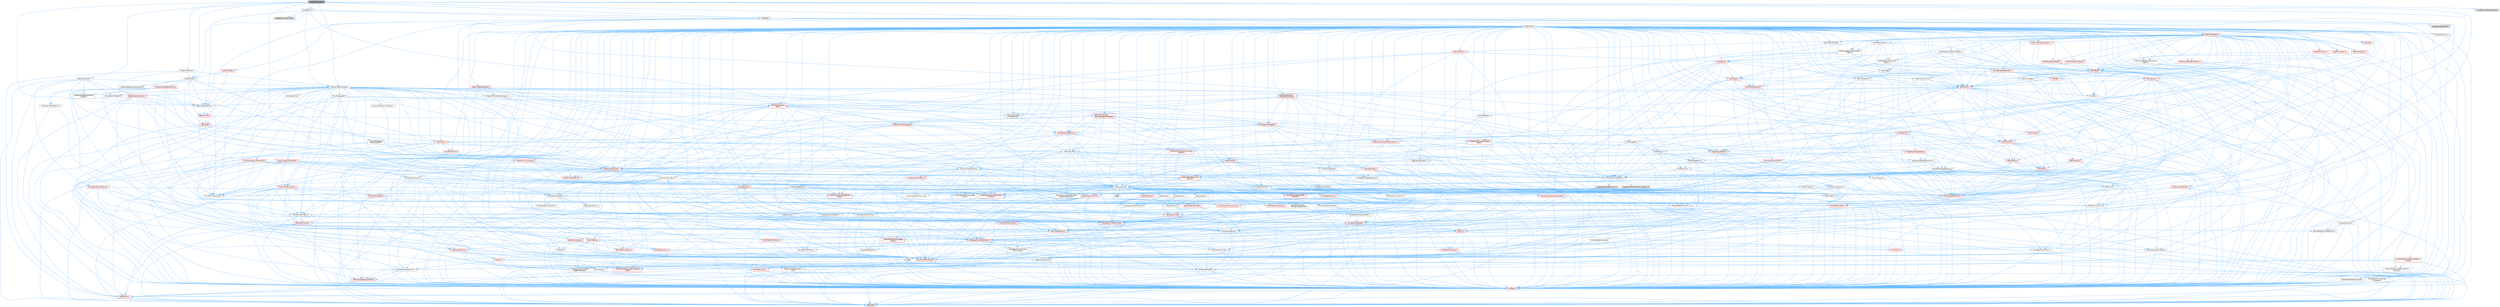digraph "InputBehaviorSet.h"
{
 // INTERACTIVE_SVG=YES
 // LATEX_PDF_SIZE
  bgcolor="transparent";
  edge [fontname=Helvetica,fontsize=10,labelfontname=Helvetica,labelfontsize=10];
  node [fontname=Helvetica,fontsize=10,shape=box,height=0.2,width=0.4];
  Node1 [id="Node000001",label="InputBehaviorSet.h",height=0.2,width=0.4,color="gray40", fillcolor="grey60", style="filled", fontcolor="black",tooltip=" "];
  Node1 -> Node2 [id="edge1_Node000001_Node000002",color="steelblue1",style="solid",tooltip=" "];
  Node2 [id="Node000002",label="Containers/Array.h",height=0.2,width=0.4,color="grey40", fillcolor="white", style="filled",URL="$df/dd0/Array_8h.html",tooltip=" "];
  Node2 -> Node3 [id="edge2_Node000002_Node000003",color="steelblue1",style="solid",tooltip=" "];
  Node3 [id="Node000003",label="CoreTypes.h",height=0.2,width=0.4,color="red", fillcolor="#FFF0F0", style="filled",URL="$dc/dec/CoreTypes_8h.html",tooltip=" "];
  Node3 -> Node4 [id="edge3_Node000003_Node000004",color="steelblue1",style="solid",tooltip=" "];
  Node4 [id="Node000004",label="HAL/Platform.h",height=0.2,width=0.4,color="red", fillcolor="#FFF0F0", style="filled",URL="$d9/dd0/Platform_8h.html",tooltip=" "];
  Node4 -> Node7 [id="edge4_Node000004_Node000007",color="steelblue1",style="solid",tooltip=" "];
  Node7 [id="Node000007",label="type_traits",height=0.2,width=0.4,color="grey60", fillcolor="#E0E0E0", style="filled",tooltip=" "];
  Node2 -> Node17 [id="edge5_Node000002_Node000017",color="steelblue1",style="solid",tooltip=" "];
  Node17 [id="Node000017",label="Misc/AssertionMacros.h",height=0.2,width=0.4,color="red", fillcolor="#FFF0F0", style="filled",URL="$d0/dfa/AssertionMacros_8h.html",tooltip=" "];
  Node17 -> Node3 [id="edge6_Node000017_Node000003",color="steelblue1",style="solid",tooltip=" "];
  Node17 -> Node4 [id="edge7_Node000017_Node000004",color="steelblue1",style="solid",tooltip=" "];
  Node17 -> Node18 [id="edge8_Node000017_Node000018",color="steelblue1",style="solid",tooltip=" "];
  Node18 [id="Node000018",label="HAL/PlatformMisc.h",height=0.2,width=0.4,color="red", fillcolor="#FFF0F0", style="filled",URL="$d0/df5/PlatformMisc_8h.html",tooltip=" "];
  Node18 -> Node3 [id="edge9_Node000018_Node000003",color="steelblue1",style="solid",tooltip=" "];
  Node17 -> Node54 [id="edge10_Node000017_Node000054",color="steelblue1",style="solid",tooltip=" "];
  Node54 [id="Node000054",label="Templates/EnableIf.h",height=0.2,width=0.4,color="grey40", fillcolor="white", style="filled",URL="$d7/d60/EnableIf_8h.html",tooltip=" "];
  Node54 -> Node3 [id="edge11_Node000054_Node000003",color="steelblue1",style="solid",tooltip=" "];
  Node17 -> Node55 [id="edge12_Node000017_Node000055",color="steelblue1",style="solid",tooltip=" "];
  Node55 [id="Node000055",label="Templates/IsArrayOrRefOf\lTypeByPredicate.h",height=0.2,width=0.4,color="grey40", fillcolor="white", style="filled",URL="$d6/da1/IsArrayOrRefOfTypeByPredicate_8h.html",tooltip=" "];
  Node55 -> Node3 [id="edge13_Node000055_Node000003",color="steelblue1",style="solid",tooltip=" "];
  Node17 -> Node58 [id="edge14_Node000017_Node000058",color="steelblue1",style="solid",tooltip=" "];
  Node58 [id="Node000058",label="Traits/IsCharEncodingCompatible\lWith.h",height=0.2,width=0.4,color="red", fillcolor="#FFF0F0", style="filled",URL="$df/dd1/IsCharEncodingCompatibleWith_8h.html",tooltip=" "];
  Node58 -> Node7 [id="edge15_Node000058_Node000007",color="steelblue1",style="solid",tooltip=" "];
  Node17 -> Node60 [id="edge16_Node000017_Node000060",color="steelblue1",style="solid",tooltip=" "];
  Node60 [id="Node000060",label="Misc/VarArgs.h",height=0.2,width=0.4,color="grey40", fillcolor="white", style="filled",URL="$d5/d6f/VarArgs_8h.html",tooltip=" "];
  Node60 -> Node3 [id="edge17_Node000060_Node000003",color="steelblue1",style="solid",tooltip=" "];
  Node2 -> Node68 [id="edge18_Node000002_Node000068",color="steelblue1",style="solid",tooltip=" "];
  Node68 [id="Node000068",label="Misc/IntrusiveUnsetOptional\lState.h",height=0.2,width=0.4,color="red", fillcolor="#FFF0F0", style="filled",URL="$d2/d0a/IntrusiveUnsetOptionalState_8h.html",tooltip=" "];
  Node2 -> Node70 [id="edge19_Node000002_Node000070",color="steelblue1",style="solid",tooltip=" "];
  Node70 [id="Node000070",label="Misc/ReverseIterate.h",height=0.2,width=0.4,color="red", fillcolor="#FFF0F0", style="filled",URL="$db/de3/ReverseIterate_8h.html",tooltip=" "];
  Node70 -> Node4 [id="edge20_Node000070_Node000004",color="steelblue1",style="solid",tooltip=" "];
  Node2 -> Node72 [id="edge21_Node000002_Node000072",color="steelblue1",style="solid",tooltip=" "];
  Node72 [id="Node000072",label="HAL/UnrealMemory.h",height=0.2,width=0.4,color="red", fillcolor="#FFF0F0", style="filled",URL="$d9/d96/UnrealMemory_8h.html",tooltip=" "];
  Node72 -> Node3 [id="edge22_Node000072_Node000003",color="steelblue1",style="solid",tooltip=" "];
  Node72 -> Node76 [id="edge23_Node000072_Node000076",color="steelblue1",style="solid",tooltip=" "];
  Node76 [id="Node000076",label="HAL/MemoryBase.h",height=0.2,width=0.4,color="red", fillcolor="#FFF0F0", style="filled",URL="$d6/d9f/MemoryBase_8h.html",tooltip=" "];
  Node76 -> Node3 [id="edge24_Node000076_Node000003",color="steelblue1",style="solid",tooltip=" "];
  Node76 -> Node47 [id="edge25_Node000076_Node000047",color="steelblue1",style="solid",tooltip=" "];
  Node47 [id="Node000047",label="HAL/PlatformAtomics.h",height=0.2,width=0.4,color="red", fillcolor="#FFF0F0", style="filled",URL="$d3/d36/PlatformAtomics_8h.html",tooltip=" "];
  Node47 -> Node3 [id="edge26_Node000047_Node000003",color="steelblue1",style="solid",tooltip=" "];
  Node76 -> Node30 [id="edge27_Node000076_Node000030",color="steelblue1",style="solid",tooltip=" "];
  Node30 [id="Node000030",label="HAL/PlatformCrt.h",height=0.2,width=0.4,color="red", fillcolor="#FFF0F0", style="filled",URL="$d8/d75/PlatformCrt_8h.html",tooltip=" "];
  Node30 -> Node31 [id="edge28_Node000030_Node000031",color="steelblue1",style="solid",tooltip=" "];
  Node31 [id="Node000031",label="new",height=0.2,width=0.4,color="grey60", fillcolor="#E0E0E0", style="filled",tooltip=" "];
  Node76 -> Node77 [id="edge29_Node000076_Node000077",color="steelblue1",style="solid",tooltip=" "];
  Node77 [id="Node000077",label="Misc/Exec.h",height=0.2,width=0.4,color="grey40", fillcolor="white", style="filled",URL="$de/ddb/Exec_8h.html",tooltip=" "];
  Node77 -> Node3 [id="edge30_Node000077_Node000003",color="steelblue1",style="solid",tooltip=" "];
  Node77 -> Node17 [id="edge31_Node000077_Node000017",color="steelblue1",style="solid",tooltip=" "];
  Node76 -> Node78 [id="edge32_Node000076_Node000078",color="steelblue1",style="solid",tooltip=" "];
  Node78 [id="Node000078",label="Misc/OutputDevice.h",height=0.2,width=0.4,color="red", fillcolor="#FFF0F0", style="filled",URL="$d7/d32/OutputDevice_8h.html",tooltip=" "];
  Node78 -> Node25 [id="edge33_Node000078_Node000025",color="steelblue1",style="solid",tooltip=" "];
  Node25 [id="Node000025",label="CoreFwd.h",height=0.2,width=0.4,color="red", fillcolor="#FFF0F0", style="filled",URL="$d1/d1e/CoreFwd_8h.html",tooltip=" "];
  Node25 -> Node3 [id="edge34_Node000025_Node000003",color="steelblue1",style="solid",tooltip=" "];
  Node25 -> Node26 [id="edge35_Node000025_Node000026",color="steelblue1",style="solid",tooltip=" "];
  Node26 [id="Node000026",label="Containers/ContainersFwd.h",height=0.2,width=0.4,color="grey40", fillcolor="white", style="filled",URL="$d4/d0a/ContainersFwd_8h.html",tooltip=" "];
  Node26 -> Node4 [id="edge36_Node000026_Node000004",color="steelblue1",style="solid",tooltip=" "];
  Node26 -> Node3 [id="edge37_Node000026_Node000003",color="steelblue1",style="solid",tooltip=" "];
  Node26 -> Node23 [id="edge38_Node000026_Node000023",color="steelblue1",style="solid",tooltip=" "];
  Node23 [id="Node000023",label="Traits/IsContiguousContainer.h",height=0.2,width=0.4,color="red", fillcolor="#FFF0F0", style="filled",URL="$d5/d3c/IsContiguousContainer_8h.html",tooltip=" "];
  Node23 -> Node3 [id="edge39_Node000023_Node000003",color="steelblue1",style="solid",tooltip=" "];
  Node25 -> Node28 [id="edge40_Node000025_Node000028",color="steelblue1",style="solid",tooltip=" "];
  Node28 [id="Node000028",label="UObject/UObjectHierarchy\lFwd.h",height=0.2,width=0.4,color="grey40", fillcolor="white", style="filled",URL="$d3/d13/UObjectHierarchyFwd_8h.html",tooltip=" "];
  Node78 -> Node3 [id="edge41_Node000078_Node000003",color="steelblue1",style="solid",tooltip=" "];
  Node78 -> Node79 [id="edge42_Node000078_Node000079",color="steelblue1",style="solid",tooltip=" "];
  Node79 [id="Node000079",label="Logging/LogVerbosity.h",height=0.2,width=0.4,color="grey40", fillcolor="white", style="filled",URL="$d2/d8f/LogVerbosity_8h.html",tooltip=" "];
  Node79 -> Node3 [id="edge43_Node000079_Node000003",color="steelblue1",style="solid",tooltip=" "];
  Node78 -> Node60 [id="edge44_Node000078_Node000060",color="steelblue1",style="solid",tooltip=" "];
  Node78 -> Node55 [id="edge45_Node000078_Node000055",color="steelblue1",style="solid",tooltip=" "];
  Node78 -> Node58 [id="edge46_Node000078_Node000058",color="steelblue1",style="solid",tooltip=" "];
  Node72 -> Node89 [id="edge47_Node000072_Node000089",color="steelblue1",style="solid",tooltip=" "];
  Node89 [id="Node000089",label="HAL/PlatformMemory.h",height=0.2,width=0.4,color="red", fillcolor="#FFF0F0", style="filled",URL="$de/d68/PlatformMemory_8h.html",tooltip=" "];
  Node89 -> Node3 [id="edge48_Node000089_Node000003",color="steelblue1",style="solid",tooltip=" "];
  Node72 -> Node92 [id="edge49_Node000072_Node000092",color="steelblue1",style="solid",tooltip=" "];
  Node92 [id="Node000092",label="Templates/IsPointer.h",height=0.2,width=0.4,color="grey40", fillcolor="white", style="filled",URL="$d7/d05/IsPointer_8h.html",tooltip=" "];
  Node92 -> Node3 [id="edge50_Node000092_Node000003",color="steelblue1",style="solid",tooltip=" "];
  Node2 -> Node93 [id="edge51_Node000002_Node000093",color="steelblue1",style="solid",tooltip=" "];
  Node93 [id="Node000093",label="Templates/UnrealTypeTraits.h",height=0.2,width=0.4,color="red", fillcolor="#FFF0F0", style="filled",URL="$d2/d2d/UnrealTypeTraits_8h.html",tooltip=" "];
  Node93 -> Node3 [id="edge52_Node000093_Node000003",color="steelblue1",style="solid",tooltip=" "];
  Node93 -> Node92 [id="edge53_Node000093_Node000092",color="steelblue1",style="solid",tooltip=" "];
  Node93 -> Node17 [id="edge54_Node000093_Node000017",color="steelblue1",style="solid",tooltip=" "];
  Node93 -> Node85 [id="edge55_Node000093_Node000085",color="steelblue1",style="solid",tooltip=" "];
  Node85 [id="Node000085",label="Templates/AndOrNot.h",height=0.2,width=0.4,color="grey40", fillcolor="white", style="filled",URL="$db/d0a/AndOrNot_8h.html",tooltip=" "];
  Node85 -> Node3 [id="edge56_Node000085_Node000003",color="steelblue1",style="solid",tooltip=" "];
  Node93 -> Node54 [id="edge57_Node000093_Node000054",color="steelblue1",style="solid",tooltip=" "];
  Node93 -> Node94 [id="edge58_Node000093_Node000094",color="steelblue1",style="solid",tooltip=" "];
  Node94 [id="Node000094",label="Templates/IsArithmetic.h",height=0.2,width=0.4,color="grey40", fillcolor="white", style="filled",URL="$d2/d5d/IsArithmetic_8h.html",tooltip=" "];
  Node94 -> Node3 [id="edge59_Node000094_Node000003",color="steelblue1",style="solid",tooltip=" "];
  Node93 -> Node96 [id="edge60_Node000093_Node000096",color="steelblue1",style="solid",tooltip=" "];
  Node96 [id="Node000096",label="Templates/IsPODType.h",height=0.2,width=0.4,color="grey40", fillcolor="white", style="filled",URL="$d7/db1/IsPODType_8h.html",tooltip=" "];
  Node96 -> Node3 [id="edge61_Node000096_Node000003",color="steelblue1",style="solid",tooltip=" "];
  Node93 -> Node97 [id="edge62_Node000093_Node000097",color="steelblue1",style="solid",tooltip=" "];
  Node97 [id="Node000097",label="Templates/IsUECoreType.h",height=0.2,width=0.4,color="grey40", fillcolor="white", style="filled",URL="$d1/db8/IsUECoreType_8h.html",tooltip=" "];
  Node97 -> Node3 [id="edge63_Node000097_Node000003",color="steelblue1",style="solid",tooltip=" "];
  Node97 -> Node7 [id="edge64_Node000097_Node000007",color="steelblue1",style="solid",tooltip=" "];
  Node93 -> Node86 [id="edge65_Node000093_Node000086",color="steelblue1",style="solid",tooltip=" "];
  Node86 [id="Node000086",label="Templates/IsTriviallyCopy\lConstructible.h",height=0.2,width=0.4,color="grey40", fillcolor="white", style="filled",URL="$d3/d78/IsTriviallyCopyConstructible_8h.html",tooltip=" "];
  Node86 -> Node3 [id="edge66_Node000086_Node000003",color="steelblue1",style="solid",tooltip=" "];
  Node86 -> Node7 [id="edge67_Node000086_Node000007",color="steelblue1",style="solid",tooltip=" "];
  Node2 -> Node98 [id="edge68_Node000002_Node000098",color="steelblue1",style="solid",tooltip=" "];
  Node98 [id="Node000098",label="Templates/UnrealTemplate.h",height=0.2,width=0.4,color="red", fillcolor="#FFF0F0", style="filled",URL="$d4/d24/UnrealTemplate_8h.html",tooltip=" "];
  Node98 -> Node3 [id="edge69_Node000098_Node000003",color="steelblue1",style="solid",tooltip=" "];
  Node98 -> Node92 [id="edge70_Node000098_Node000092",color="steelblue1",style="solid",tooltip=" "];
  Node98 -> Node72 [id="edge71_Node000098_Node000072",color="steelblue1",style="solid",tooltip=" "];
  Node98 -> Node93 [id="edge72_Node000098_Node000093",color="steelblue1",style="solid",tooltip=" "];
  Node98 -> Node101 [id="edge73_Node000098_Node000101",color="steelblue1",style="solid",tooltip=" "];
  Node101 [id="Node000101",label="Templates/RemoveReference.h",height=0.2,width=0.4,color="grey40", fillcolor="white", style="filled",URL="$da/dbe/RemoveReference_8h.html",tooltip=" "];
  Node101 -> Node3 [id="edge74_Node000101_Node000003",color="steelblue1",style="solid",tooltip=" "];
  Node98 -> Node62 [id="edge75_Node000098_Node000062",color="steelblue1",style="solid",tooltip=" "];
  Node62 [id="Node000062",label="Templates/Requires.h",height=0.2,width=0.4,color="grey40", fillcolor="white", style="filled",URL="$dc/d96/Requires_8h.html",tooltip=" "];
  Node62 -> Node54 [id="edge76_Node000062_Node000054",color="steelblue1",style="solid",tooltip=" "];
  Node62 -> Node7 [id="edge77_Node000062_Node000007",color="steelblue1",style="solid",tooltip=" "];
  Node98 -> Node102 [id="edge78_Node000098_Node000102",color="steelblue1",style="solid",tooltip=" "];
  Node102 [id="Node000102",label="Templates/TypeCompatible\lBytes.h",height=0.2,width=0.4,color="red", fillcolor="#FFF0F0", style="filled",URL="$df/d0a/TypeCompatibleBytes_8h.html",tooltip=" "];
  Node102 -> Node3 [id="edge79_Node000102_Node000003",color="steelblue1",style="solid",tooltip=" "];
  Node102 -> Node31 [id="edge80_Node000102_Node000031",color="steelblue1",style="solid",tooltip=" "];
  Node102 -> Node7 [id="edge81_Node000102_Node000007",color="steelblue1",style="solid",tooltip=" "];
  Node98 -> Node23 [id="edge82_Node000098_Node000023",color="steelblue1",style="solid",tooltip=" "];
  Node98 -> Node7 [id="edge83_Node000098_Node000007",color="steelblue1",style="solid",tooltip=" "];
  Node2 -> Node104 [id="edge84_Node000002_Node000104",color="steelblue1",style="solid",tooltip=" "];
  Node104 [id="Node000104",label="Containers/AllowShrinking.h",height=0.2,width=0.4,color="grey40", fillcolor="white", style="filled",URL="$d7/d1a/AllowShrinking_8h.html",tooltip=" "];
  Node104 -> Node3 [id="edge85_Node000104_Node000003",color="steelblue1",style="solid",tooltip=" "];
  Node2 -> Node105 [id="edge86_Node000002_Node000105",color="steelblue1",style="solid",tooltip=" "];
  Node105 [id="Node000105",label="Containers/ContainerAllocation\lPolicies.h",height=0.2,width=0.4,color="red", fillcolor="#FFF0F0", style="filled",URL="$d7/dff/ContainerAllocationPolicies_8h.html",tooltip=" "];
  Node105 -> Node3 [id="edge87_Node000105_Node000003",color="steelblue1",style="solid",tooltip=" "];
  Node105 -> Node105 [id="edge88_Node000105_Node000105",color="steelblue1",style="solid",tooltip=" "];
  Node105 -> Node107 [id="edge89_Node000105_Node000107",color="steelblue1",style="solid",tooltip=" "];
  Node107 [id="Node000107",label="HAL/PlatformMath.h",height=0.2,width=0.4,color="red", fillcolor="#FFF0F0", style="filled",URL="$dc/d53/PlatformMath_8h.html",tooltip=" "];
  Node107 -> Node3 [id="edge90_Node000107_Node000003",color="steelblue1",style="solid",tooltip=" "];
  Node105 -> Node72 [id="edge91_Node000105_Node000072",color="steelblue1",style="solid",tooltip=" "];
  Node105 -> Node40 [id="edge92_Node000105_Node000040",color="steelblue1",style="solid",tooltip=" "];
  Node40 [id="Node000040",label="Math/NumericLimits.h",height=0.2,width=0.4,color="grey40", fillcolor="white", style="filled",URL="$df/d1b/NumericLimits_8h.html",tooltip=" "];
  Node40 -> Node3 [id="edge93_Node000040_Node000003",color="steelblue1",style="solid",tooltip=" "];
  Node105 -> Node17 [id="edge94_Node000105_Node000017",color="steelblue1",style="solid",tooltip=" "];
  Node105 -> Node116 [id="edge95_Node000105_Node000116",color="steelblue1",style="solid",tooltip=" "];
  Node116 [id="Node000116",label="Templates/MemoryOps.h",height=0.2,width=0.4,color="red", fillcolor="#FFF0F0", style="filled",URL="$db/dea/MemoryOps_8h.html",tooltip=" "];
  Node116 -> Node3 [id="edge96_Node000116_Node000003",color="steelblue1",style="solid",tooltip=" "];
  Node116 -> Node72 [id="edge97_Node000116_Node000072",color="steelblue1",style="solid",tooltip=" "];
  Node116 -> Node87 [id="edge98_Node000116_Node000087",color="steelblue1",style="solid",tooltip=" "];
  Node87 [id="Node000087",label="Templates/IsTriviallyCopy\lAssignable.h",height=0.2,width=0.4,color="grey40", fillcolor="white", style="filled",URL="$d2/df2/IsTriviallyCopyAssignable_8h.html",tooltip=" "];
  Node87 -> Node3 [id="edge99_Node000087_Node000003",color="steelblue1",style="solid",tooltip=" "];
  Node87 -> Node7 [id="edge100_Node000087_Node000007",color="steelblue1",style="solid",tooltip=" "];
  Node116 -> Node86 [id="edge101_Node000116_Node000086",color="steelblue1",style="solid",tooltip=" "];
  Node116 -> Node62 [id="edge102_Node000116_Node000062",color="steelblue1",style="solid",tooltip=" "];
  Node116 -> Node93 [id="edge103_Node000116_Node000093",color="steelblue1",style="solid",tooltip=" "];
  Node116 -> Node31 [id="edge104_Node000116_Node000031",color="steelblue1",style="solid",tooltip=" "];
  Node116 -> Node7 [id="edge105_Node000116_Node000007",color="steelblue1",style="solid",tooltip=" "];
  Node105 -> Node102 [id="edge106_Node000105_Node000102",color="steelblue1",style="solid",tooltip=" "];
  Node105 -> Node7 [id="edge107_Node000105_Node000007",color="steelblue1",style="solid",tooltip=" "];
  Node2 -> Node117 [id="edge108_Node000002_Node000117",color="steelblue1",style="solid",tooltip=" "];
  Node117 [id="Node000117",label="Containers/ContainerElement\lTypeCompatibility.h",height=0.2,width=0.4,color="grey40", fillcolor="white", style="filled",URL="$df/ddf/ContainerElementTypeCompatibility_8h.html",tooltip=" "];
  Node117 -> Node3 [id="edge109_Node000117_Node000003",color="steelblue1",style="solid",tooltip=" "];
  Node117 -> Node93 [id="edge110_Node000117_Node000093",color="steelblue1",style="solid",tooltip=" "];
  Node2 -> Node118 [id="edge111_Node000002_Node000118",color="steelblue1",style="solid",tooltip=" "];
  Node118 [id="Node000118",label="Serialization/Archive.h",height=0.2,width=0.4,color="red", fillcolor="#FFF0F0", style="filled",URL="$d7/d3b/Archive_8h.html",tooltip=" "];
  Node118 -> Node25 [id="edge112_Node000118_Node000025",color="steelblue1",style="solid",tooltip=" "];
  Node118 -> Node3 [id="edge113_Node000118_Node000003",color="steelblue1",style="solid",tooltip=" "];
  Node118 -> Node119 [id="edge114_Node000118_Node000119",color="steelblue1",style="solid",tooltip=" "];
  Node119 [id="Node000119",label="HAL/PlatformProperties.h",height=0.2,width=0.4,color="red", fillcolor="#FFF0F0", style="filled",URL="$d9/db0/PlatformProperties_8h.html",tooltip=" "];
  Node119 -> Node3 [id="edge115_Node000119_Node000003",color="steelblue1",style="solid",tooltip=" "];
  Node118 -> Node122 [id="edge116_Node000118_Node000122",color="steelblue1",style="solid",tooltip=" "];
  Node122 [id="Node000122",label="Internationalization\l/TextNamespaceFwd.h",height=0.2,width=0.4,color="grey40", fillcolor="white", style="filled",URL="$d8/d97/TextNamespaceFwd_8h.html",tooltip=" "];
  Node122 -> Node3 [id="edge117_Node000122_Node000003",color="steelblue1",style="solid",tooltip=" "];
  Node118 -> Node17 [id="edge118_Node000118_Node000017",color="steelblue1",style="solid",tooltip=" "];
  Node118 -> Node123 [id="edge119_Node000118_Node000123",color="steelblue1",style="solid",tooltip=" "];
  Node123 [id="Node000123",label="Misc/EngineVersionBase.h",height=0.2,width=0.4,color="grey40", fillcolor="white", style="filled",URL="$d5/d2b/EngineVersionBase_8h.html",tooltip=" "];
  Node123 -> Node3 [id="edge120_Node000123_Node000003",color="steelblue1",style="solid",tooltip=" "];
  Node118 -> Node60 [id="edge121_Node000118_Node000060",color="steelblue1",style="solid",tooltip=" "];
  Node118 -> Node54 [id="edge122_Node000118_Node000054",color="steelblue1",style="solid",tooltip=" "];
  Node118 -> Node55 [id="edge123_Node000118_Node000055",color="steelblue1",style="solid",tooltip=" "];
  Node118 -> Node126 [id="edge124_Node000118_Node000126",color="steelblue1",style="solid",tooltip=" "];
  Node126 [id="Node000126",label="Templates/IsEnumClass.h",height=0.2,width=0.4,color="grey40", fillcolor="white", style="filled",URL="$d7/d15/IsEnumClass_8h.html",tooltip=" "];
  Node126 -> Node3 [id="edge125_Node000126_Node000003",color="steelblue1",style="solid",tooltip=" "];
  Node126 -> Node85 [id="edge126_Node000126_Node000085",color="steelblue1",style="solid",tooltip=" "];
  Node118 -> Node98 [id="edge127_Node000118_Node000098",color="steelblue1",style="solid",tooltip=" "];
  Node118 -> Node58 [id="edge128_Node000118_Node000058",color="steelblue1",style="solid",tooltip=" "];
  Node118 -> Node127 [id="edge129_Node000118_Node000127",color="steelblue1",style="solid",tooltip=" "];
  Node127 [id="Node000127",label="UObject/ObjectVersion.h",height=0.2,width=0.4,color="grey40", fillcolor="white", style="filled",URL="$da/d63/ObjectVersion_8h.html",tooltip=" "];
  Node127 -> Node3 [id="edge130_Node000127_Node000003",color="steelblue1",style="solid",tooltip=" "];
  Node2 -> Node128 [id="edge131_Node000002_Node000128",color="steelblue1",style="solid",tooltip=" "];
  Node128 [id="Node000128",label="Serialization/MemoryImage\lWriter.h",height=0.2,width=0.4,color="grey40", fillcolor="white", style="filled",URL="$d0/d08/MemoryImageWriter_8h.html",tooltip=" "];
  Node128 -> Node3 [id="edge132_Node000128_Node000003",color="steelblue1",style="solid",tooltip=" "];
  Node128 -> Node129 [id="edge133_Node000128_Node000129",color="steelblue1",style="solid",tooltip=" "];
  Node129 [id="Node000129",label="Serialization/MemoryLayout.h",height=0.2,width=0.4,color="red", fillcolor="#FFF0F0", style="filled",URL="$d7/d66/MemoryLayout_8h.html",tooltip=" "];
  Node129 -> Node132 [id="edge134_Node000129_Node000132",color="steelblue1",style="solid",tooltip=" "];
  Node132 [id="Node000132",label="Containers/EnumAsByte.h",height=0.2,width=0.4,color="grey40", fillcolor="white", style="filled",URL="$d6/d9a/EnumAsByte_8h.html",tooltip=" "];
  Node132 -> Node3 [id="edge135_Node000132_Node000003",color="steelblue1",style="solid",tooltip=" "];
  Node132 -> Node96 [id="edge136_Node000132_Node000096",color="steelblue1",style="solid",tooltip=" "];
  Node132 -> Node133 [id="edge137_Node000132_Node000133",color="steelblue1",style="solid",tooltip=" "];
  Node133 [id="Node000133",label="Templates/TypeHash.h",height=0.2,width=0.4,color="red", fillcolor="#FFF0F0", style="filled",URL="$d1/d62/TypeHash_8h.html",tooltip=" "];
  Node133 -> Node3 [id="edge138_Node000133_Node000003",color="steelblue1",style="solid",tooltip=" "];
  Node133 -> Node62 [id="edge139_Node000133_Node000062",color="steelblue1",style="solid",tooltip=" "];
  Node133 -> Node134 [id="edge140_Node000133_Node000134",color="steelblue1",style="solid",tooltip=" "];
  Node134 [id="Node000134",label="Misc/Crc.h",height=0.2,width=0.4,color="red", fillcolor="#FFF0F0", style="filled",URL="$d4/dd2/Crc_8h.html",tooltip=" "];
  Node134 -> Node3 [id="edge141_Node000134_Node000003",color="steelblue1",style="solid",tooltip=" "];
  Node134 -> Node74 [id="edge142_Node000134_Node000074",color="steelblue1",style="solid",tooltip=" "];
  Node74 [id="Node000074",label="HAL/PlatformString.h",height=0.2,width=0.4,color="red", fillcolor="#FFF0F0", style="filled",URL="$db/db5/PlatformString_8h.html",tooltip=" "];
  Node74 -> Node3 [id="edge143_Node000074_Node000003",color="steelblue1",style="solid",tooltip=" "];
  Node134 -> Node17 [id="edge144_Node000134_Node000017",color="steelblue1",style="solid",tooltip=" "];
  Node134 -> Node135 [id="edge145_Node000134_Node000135",color="steelblue1",style="solid",tooltip=" "];
  Node135 [id="Node000135",label="Misc/CString.h",height=0.2,width=0.4,color="red", fillcolor="#FFF0F0", style="filled",URL="$d2/d49/CString_8h.html",tooltip=" "];
  Node135 -> Node3 [id="edge146_Node000135_Node000003",color="steelblue1",style="solid",tooltip=" "];
  Node135 -> Node30 [id="edge147_Node000135_Node000030",color="steelblue1",style="solid",tooltip=" "];
  Node135 -> Node74 [id="edge148_Node000135_Node000074",color="steelblue1",style="solid",tooltip=" "];
  Node135 -> Node17 [id="edge149_Node000135_Node000017",color="steelblue1",style="solid",tooltip=" "];
  Node135 -> Node136 [id="edge150_Node000135_Node000136",color="steelblue1",style="solid",tooltip=" "];
  Node136 [id="Node000136",label="Misc/Char.h",height=0.2,width=0.4,color="red", fillcolor="#FFF0F0", style="filled",URL="$d0/d58/Char_8h.html",tooltip=" "];
  Node136 -> Node3 [id="edge151_Node000136_Node000003",color="steelblue1",style="solid",tooltip=" "];
  Node136 -> Node7 [id="edge152_Node000136_Node000007",color="steelblue1",style="solid",tooltip=" "];
  Node135 -> Node60 [id="edge153_Node000135_Node000060",color="steelblue1",style="solid",tooltip=" "];
  Node135 -> Node55 [id="edge154_Node000135_Node000055",color="steelblue1",style="solid",tooltip=" "];
  Node135 -> Node58 [id="edge155_Node000135_Node000058",color="steelblue1",style="solid",tooltip=" "];
  Node134 -> Node136 [id="edge156_Node000134_Node000136",color="steelblue1",style="solid",tooltip=" "];
  Node134 -> Node93 [id="edge157_Node000134_Node000093",color="steelblue1",style="solid",tooltip=" "];
  Node133 -> Node7 [id="edge158_Node000133_Node000007",color="steelblue1",style="solid",tooltip=" "];
  Node129 -> Node20 [id="edge159_Node000129_Node000020",color="steelblue1",style="solid",tooltip=" "];
  Node20 [id="Node000020",label="Containers/StringFwd.h",height=0.2,width=0.4,color="grey40", fillcolor="white", style="filled",URL="$df/d37/StringFwd_8h.html",tooltip=" "];
  Node20 -> Node3 [id="edge160_Node000020_Node000003",color="steelblue1",style="solid",tooltip=" "];
  Node20 -> Node21 [id="edge161_Node000020_Node000021",color="steelblue1",style="solid",tooltip=" "];
  Node21 [id="Node000021",label="Traits/ElementType.h",height=0.2,width=0.4,color="red", fillcolor="#FFF0F0", style="filled",URL="$d5/d4f/ElementType_8h.html",tooltip=" "];
  Node21 -> Node4 [id="edge162_Node000021_Node000004",color="steelblue1",style="solid",tooltip=" "];
  Node21 -> Node7 [id="edge163_Node000021_Node000007",color="steelblue1",style="solid",tooltip=" "];
  Node20 -> Node23 [id="edge164_Node000020_Node000023",color="steelblue1",style="solid",tooltip=" "];
  Node129 -> Node72 [id="edge165_Node000129_Node000072",color="steelblue1",style="solid",tooltip=" "];
  Node129 -> Node54 [id="edge166_Node000129_Node000054",color="steelblue1",style="solid",tooltip=" "];
  Node129 -> Node98 [id="edge167_Node000129_Node000098",color="steelblue1",style="solid",tooltip=" "];
  Node2 -> Node142 [id="edge168_Node000002_Node000142",color="steelblue1",style="solid",tooltip=" "];
  Node142 [id="Node000142",label="Algo/Heapify.h",height=0.2,width=0.4,color="grey40", fillcolor="white", style="filled",URL="$d0/d2a/Heapify_8h.html",tooltip=" "];
  Node142 -> Node143 [id="edge169_Node000142_Node000143",color="steelblue1",style="solid",tooltip=" "];
  Node143 [id="Node000143",label="Algo/Impl/BinaryHeap.h",height=0.2,width=0.4,color="red", fillcolor="#FFF0F0", style="filled",URL="$d7/da3/Algo_2Impl_2BinaryHeap_8h.html",tooltip=" "];
  Node143 -> Node144 [id="edge170_Node000143_Node000144",color="steelblue1",style="solid",tooltip=" "];
  Node144 [id="Node000144",label="Templates/Invoke.h",height=0.2,width=0.4,color="red", fillcolor="#FFF0F0", style="filled",URL="$d7/deb/Invoke_8h.html",tooltip=" "];
  Node144 -> Node3 [id="edge171_Node000144_Node000003",color="steelblue1",style="solid",tooltip=" "];
  Node144 -> Node98 [id="edge172_Node000144_Node000098",color="steelblue1",style="solid",tooltip=" "];
  Node144 -> Node7 [id="edge173_Node000144_Node000007",color="steelblue1",style="solid",tooltip=" "];
  Node143 -> Node7 [id="edge174_Node000143_Node000007",color="steelblue1",style="solid",tooltip=" "];
  Node142 -> Node148 [id="edge175_Node000142_Node000148",color="steelblue1",style="solid",tooltip=" "];
  Node148 [id="Node000148",label="Templates/IdentityFunctor.h",height=0.2,width=0.4,color="grey40", fillcolor="white", style="filled",URL="$d7/d2e/IdentityFunctor_8h.html",tooltip=" "];
  Node148 -> Node4 [id="edge176_Node000148_Node000004",color="steelblue1",style="solid",tooltip=" "];
  Node142 -> Node144 [id="edge177_Node000142_Node000144",color="steelblue1",style="solid",tooltip=" "];
  Node142 -> Node149 [id="edge178_Node000142_Node000149",color="steelblue1",style="solid",tooltip=" "];
  Node149 [id="Node000149",label="Templates/Less.h",height=0.2,width=0.4,color="grey40", fillcolor="white", style="filled",URL="$de/dc8/Less_8h.html",tooltip=" "];
  Node149 -> Node3 [id="edge179_Node000149_Node000003",color="steelblue1",style="solid",tooltip=" "];
  Node149 -> Node98 [id="edge180_Node000149_Node000098",color="steelblue1",style="solid",tooltip=" "];
  Node142 -> Node98 [id="edge181_Node000142_Node000098",color="steelblue1",style="solid",tooltip=" "];
  Node2 -> Node150 [id="edge182_Node000002_Node000150",color="steelblue1",style="solid",tooltip=" "];
  Node150 [id="Node000150",label="Algo/HeapSort.h",height=0.2,width=0.4,color="grey40", fillcolor="white", style="filled",URL="$d3/d92/HeapSort_8h.html",tooltip=" "];
  Node150 -> Node143 [id="edge183_Node000150_Node000143",color="steelblue1",style="solid",tooltip=" "];
  Node150 -> Node148 [id="edge184_Node000150_Node000148",color="steelblue1",style="solid",tooltip=" "];
  Node150 -> Node149 [id="edge185_Node000150_Node000149",color="steelblue1",style="solid",tooltip=" "];
  Node150 -> Node98 [id="edge186_Node000150_Node000098",color="steelblue1",style="solid",tooltip=" "];
  Node2 -> Node151 [id="edge187_Node000002_Node000151",color="steelblue1",style="solid",tooltip=" "];
  Node151 [id="Node000151",label="Algo/IsHeap.h",height=0.2,width=0.4,color="grey40", fillcolor="white", style="filled",URL="$de/d32/IsHeap_8h.html",tooltip=" "];
  Node151 -> Node143 [id="edge188_Node000151_Node000143",color="steelblue1",style="solid",tooltip=" "];
  Node151 -> Node148 [id="edge189_Node000151_Node000148",color="steelblue1",style="solid",tooltip=" "];
  Node151 -> Node144 [id="edge190_Node000151_Node000144",color="steelblue1",style="solid",tooltip=" "];
  Node151 -> Node149 [id="edge191_Node000151_Node000149",color="steelblue1",style="solid",tooltip=" "];
  Node151 -> Node98 [id="edge192_Node000151_Node000098",color="steelblue1",style="solid",tooltip=" "];
  Node2 -> Node143 [id="edge193_Node000002_Node000143",color="steelblue1",style="solid",tooltip=" "];
  Node2 -> Node152 [id="edge194_Node000002_Node000152",color="steelblue1",style="solid",tooltip=" "];
  Node152 [id="Node000152",label="Algo/StableSort.h",height=0.2,width=0.4,color="red", fillcolor="#FFF0F0", style="filled",URL="$d7/d3c/StableSort_8h.html",tooltip=" "];
  Node152 -> Node148 [id="edge195_Node000152_Node000148",color="steelblue1",style="solid",tooltip=" "];
  Node152 -> Node144 [id="edge196_Node000152_Node000144",color="steelblue1",style="solid",tooltip=" "];
  Node152 -> Node149 [id="edge197_Node000152_Node000149",color="steelblue1",style="solid",tooltip=" "];
  Node152 -> Node98 [id="edge198_Node000152_Node000098",color="steelblue1",style="solid",tooltip=" "];
  Node2 -> Node155 [id="edge199_Node000002_Node000155",color="steelblue1",style="solid",tooltip=" "];
  Node155 [id="Node000155",label="Concepts/GetTypeHashable.h",height=0.2,width=0.4,color="grey40", fillcolor="white", style="filled",URL="$d3/da2/GetTypeHashable_8h.html",tooltip=" "];
  Node155 -> Node3 [id="edge200_Node000155_Node000003",color="steelblue1",style="solid",tooltip=" "];
  Node155 -> Node133 [id="edge201_Node000155_Node000133",color="steelblue1",style="solid",tooltip=" "];
  Node2 -> Node148 [id="edge202_Node000002_Node000148",color="steelblue1",style="solid",tooltip=" "];
  Node2 -> Node144 [id="edge203_Node000002_Node000144",color="steelblue1",style="solid",tooltip=" "];
  Node2 -> Node149 [id="edge204_Node000002_Node000149",color="steelblue1",style="solid",tooltip=" "];
  Node2 -> Node156 [id="edge205_Node000002_Node000156",color="steelblue1",style="solid",tooltip=" "];
  Node156 [id="Node000156",label="Templates/LosesQualifiers\lFromTo.h",height=0.2,width=0.4,color="red", fillcolor="#FFF0F0", style="filled",URL="$d2/db3/LosesQualifiersFromTo_8h.html",tooltip=" "];
  Node156 -> Node7 [id="edge206_Node000156_Node000007",color="steelblue1",style="solid",tooltip=" "];
  Node2 -> Node62 [id="edge207_Node000002_Node000062",color="steelblue1",style="solid",tooltip=" "];
  Node2 -> Node157 [id="edge208_Node000002_Node000157",color="steelblue1",style="solid",tooltip=" "];
  Node157 [id="Node000157",label="Templates/Sorting.h",height=0.2,width=0.4,color="red", fillcolor="#FFF0F0", style="filled",URL="$d3/d9e/Sorting_8h.html",tooltip=" "];
  Node157 -> Node3 [id="edge209_Node000157_Node000003",color="steelblue1",style="solid",tooltip=" "];
  Node157 -> Node107 [id="edge210_Node000157_Node000107",color="steelblue1",style="solid",tooltip=" "];
  Node157 -> Node149 [id="edge211_Node000157_Node000149",color="steelblue1",style="solid",tooltip=" "];
  Node2 -> Node161 [id="edge212_Node000002_Node000161",color="steelblue1",style="solid",tooltip=" "];
  Node161 [id="Node000161",label="Templates/AlignmentTemplates.h",height=0.2,width=0.4,color="red", fillcolor="#FFF0F0", style="filled",URL="$dd/d32/AlignmentTemplates_8h.html",tooltip=" "];
  Node161 -> Node3 [id="edge213_Node000161_Node000003",color="steelblue1",style="solid",tooltip=" "];
  Node161 -> Node92 [id="edge214_Node000161_Node000092",color="steelblue1",style="solid",tooltip=" "];
  Node2 -> Node21 [id="edge215_Node000002_Node000021",color="steelblue1",style="solid",tooltip=" "];
  Node2 -> Node113 [id="edge216_Node000002_Node000113",color="steelblue1",style="solid",tooltip=" "];
  Node113 [id="Node000113",label="limits",height=0.2,width=0.4,color="grey60", fillcolor="#E0E0E0", style="filled",tooltip=" "];
  Node2 -> Node7 [id="edge217_Node000002_Node000007",color="steelblue1",style="solid",tooltip=" "];
  Node1 -> Node162 [id="edge218_Node000001_Node000162",color="steelblue1",style="solid",tooltip=" "];
  Node162 [id="Node000162",label="Containers/UnrealString.h",height=0.2,width=0.4,color="grey40", fillcolor="white", style="filled",URL="$d5/dba/UnrealString_8h.html",tooltip=" "];
  Node162 -> Node163 [id="edge219_Node000162_Node000163",color="steelblue1",style="solid",tooltip=" "];
  Node163 [id="Node000163",label="Containers/UnrealStringIncludes.h.inl",height=0.2,width=0.4,color="grey60", fillcolor="#E0E0E0", style="filled",tooltip=" "];
  Node162 -> Node164 [id="edge220_Node000162_Node000164",color="steelblue1",style="solid",tooltip=" "];
  Node164 [id="Node000164",label="Containers/UnrealString.h.inl",height=0.2,width=0.4,color="grey60", fillcolor="#E0E0E0", style="filled",tooltip=" "];
  Node162 -> Node165 [id="edge221_Node000162_Node000165",color="steelblue1",style="solid",tooltip=" "];
  Node165 [id="Node000165",label="Misc/StringFormatArg.h",height=0.2,width=0.4,color="grey40", fillcolor="white", style="filled",URL="$d2/d16/StringFormatArg_8h.html",tooltip=" "];
  Node165 -> Node26 [id="edge222_Node000165_Node000026",color="steelblue1",style="solid",tooltip=" "];
  Node1 -> Node166 [id="edge223_Node000001_Node000166",color="steelblue1",style="solid",tooltip=" "];
  Node166 [id="Node000166",label="CoreMinimal.h",height=0.2,width=0.4,color="grey40", fillcolor="white", style="filled",URL="$d7/d67/CoreMinimal_8h.html",tooltip=" "];
  Node166 -> Node3 [id="edge224_Node000166_Node000003",color="steelblue1",style="solid",tooltip=" "];
  Node166 -> Node25 [id="edge225_Node000166_Node000025",color="steelblue1",style="solid",tooltip=" "];
  Node166 -> Node28 [id="edge226_Node000166_Node000028",color="steelblue1",style="solid",tooltip=" "];
  Node166 -> Node26 [id="edge227_Node000166_Node000026",color="steelblue1",style="solid",tooltip=" "];
  Node166 -> Node60 [id="edge228_Node000166_Node000060",color="steelblue1",style="solid",tooltip=" "];
  Node166 -> Node79 [id="edge229_Node000166_Node000079",color="steelblue1",style="solid",tooltip=" "];
  Node166 -> Node78 [id="edge230_Node000166_Node000078",color="steelblue1",style="solid",tooltip=" "];
  Node166 -> Node30 [id="edge231_Node000166_Node000030",color="steelblue1",style="solid",tooltip=" "];
  Node166 -> Node18 [id="edge232_Node000166_Node000018",color="steelblue1",style="solid",tooltip=" "];
  Node166 -> Node17 [id="edge233_Node000166_Node000017",color="steelblue1",style="solid",tooltip=" "];
  Node166 -> Node92 [id="edge234_Node000166_Node000092",color="steelblue1",style="solid",tooltip=" "];
  Node166 -> Node89 [id="edge235_Node000166_Node000089",color="steelblue1",style="solid",tooltip=" "];
  Node166 -> Node47 [id="edge236_Node000166_Node000047",color="steelblue1",style="solid",tooltip=" "];
  Node166 -> Node77 [id="edge237_Node000166_Node000077",color="steelblue1",style="solid",tooltip=" "];
  Node166 -> Node76 [id="edge238_Node000166_Node000076",color="steelblue1",style="solid",tooltip=" "];
  Node166 -> Node72 [id="edge239_Node000166_Node000072",color="steelblue1",style="solid",tooltip=" "];
  Node166 -> Node94 [id="edge240_Node000166_Node000094",color="steelblue1",style="solid",tooltip=" "];
  Node166 -> Node85 [id="edge241_Node000166_Node000085",color="steelblue1",style="solid",tooltip=" "];
  Node166 -> Node96 [id="edge242_Node000166_Node000096",color="steelblue1",style="solid",tooltip=" "];
  Node166 -> Node97 [id="edge243_Node000166_Node000097",color="steelblue1",style="solid",tooltip=" "];
  Node166 -> Node86 [id="edge244_Node000166_Node000086",color="steelblue1",style="solid",tooltip=" "];
  Node166 -> Node93 [id="edge245_Node000166_Node000093",color="steelblue1",style="solid",tooltip=" "];
  Node166 -> Node54 [id="edge246_Node000166_Node000054",color="steelblue1",style="solid",tooltip=" "];
  Node166 -> Node101 [id="edge247_Node000166_Node000101",color="steelblue1",style="solid",tooltip=" "];
  Node166 -> Node167 [id="edge248_Node000166_Node000167",color="steelblue1",style="solid",tooltip=" "];
  Node167 [id="Node000167",label="Templates/IntegralConstant.h",height=0.2,width=0.4,color="grey40", fillcolor="white", style="filled",URL="$db/d1b/IntegralConstant_8h.html",tooltip=" "];
  Node167 -> Node3 [id="edge249_Node000167_Node000003",color="steelblue1",style="solid",tooltip=" "];
  Node166 -> Node168 [id="edge250_Node000166_Node000168",color="steelblue1",style="solid",tooltip=" "];
  Node168 [id="Node000168",label="Templates/IsClass.h",height=0.2,width=0.4,color="grey40", fillcolor="white", style="filled",URL="$db/dcb/IsClass_8h.html",tooltip=" "];
  Node168 -> Node3 [id="edge251_Node000168_Node000003",color="steelblue1",style="solid",tooltip=" "];
  Node166 -> Node102 [id="edge252_Node000166_Node000102",color="steelblue1",style="solid",tooltip=" "];
  Node166 -> Node23 [id="edge253_Node000166_Node000023",color="steelblue1",style="solid",tooltip=" "];
  Node166 -> Node98 [id="edge254_Node000166_Node000098",color="steelblue1",style="solid",tooltip=" "];
  Node166 -> Node40 [id="edge255_Node000166_Node000040",color="steelblue1",style="solid",tooltip=" "];
  Node166 -> Node107 [id="edge256_Node000166_Node000107",color="steelblue1",style="solid",tooltip=" "];
  Node166 -> Node87 [id="edge257_Node000166_Node000087",color="steelblue1",style="solid",tooltip=" "];
  Node166 -> Node116 [id="edge258_Node000166_Node000116",color="steelblue1",style="solid",tooltip=" "];
  Node166 -> Node105 [id="edge259_Node000166_Node000105",color="steelblue1",style="solid",tooltip=" "];
  Node166 -> Node126 [id="edge260_Node000166_Node000126",color="steelblue1",style="solid",tooltip=" "];
  Node166 -> Node119 [id="edge261_Node000166_Node000119",color="steelblue1",style="solid",tooltip=" "];
  Node166 -> Node123 [id="edge262_Node000166_Node000123",color="steelblue1",style="solid",tooltip=" "];
  Node166 -> Node122 [id="edge263_Node000166_Node000122",color="steelblue1",style="solid",tooltip=" "];
  Node166 -> Node118 [id="edge264_Node000166_Node000118",color="steelblue1",style="solid",tooltip=" "];
  Node166 -> Node149 [id="edge265_Node000166_Node000149",color="steelblue1",style="solid",tooltip=" "];
  Node166 -> Node157 [id="edge266_Node000166_Node000157",color="steelblue1",style="solid",tooltip=" "];
  Node166 -> Node136 [id="edge267_Node000166_Node000136",color="steelblue1",style="solid",tooltip=" "];
  Node166 -> Node169 [id="edge268_Node000166_Node000169",color="steelblue1",style="solid",tooltip=" "];
  Node169 [id="Node000169",label="GenericPlatform/GenericPlatform\lStricmp.h",height=0.2,width=0.4,color="grey40", fillcolor="white", style="filled",URL="$d2/d86/GenericPlatformStricmp_8h.html",tooltip=" "];
  Node169 -> Node3 [id="edge269_Node000169_Node000003",color="steelblue1",style="solid",tooltip=" "];
  Node166 -> Node170 [id="edge270_Node000166_Node000170",color="steelblue1",style="solid",tooltip=" "];
  Node170 [id="Node000170",label="GenericPlatform/GenericPlatform\lString.h",height=0.2,width=0.4,color="red", fillcolor="#FFF0F0", style="filled",URL="$dd/d20/GenericPlatformString_8h.html",tooltip=" "];
  Node170 -> Node3 [id="edge271_Node000170_Node000003",color="steelblue1",style="solid",tooltip=" "];
  Node170 -> Node169 [id="edge272_Node000170_Node000169",color="steelblue1",style="solid",tooltip=" "];
  Node170 -> Node54 [id="edge273_Node000170_Node000054",color="steelblue1",style="solid",tooltip=" "];
  Node170 -> Node58 [id="edge274_Node000170_Node000058",color="steelblue1",style="solid",tooltip=" "];
  Node170 -> Node7 [id="edge275_Node000170_Node000007",color="steelblue1",style="solid",tooltip=" "];
  Node166 -> Node74 [id="edge276_Node000166_Node000074",color="steelblue1",style="solid",tooltip=" "];
  Node166 -> Node135 [id="edge277_Node000166_Node000135",color="steelblue1",style="solid",tooltip=" "];
  Node166 -> Node134 [id="edge278_Node000166_Node000134",color="steelblue1",style="solid",tooltip=" "];
  Node166 -> Node160 [id="edge279_Node000166_Node000160",color="steelblue1",style="solid",tooltip=" "];
  Node160 [id="Node000160",label="Math/UnrealMathUtility.h",height=0.2,width=0.4,color="red", fillcolor="#FFF0F0", style="filled",URL="$db/db8/UnrealMathUtility_8h.html",tooltip=" "];
  Node160 -> Node3 [id="edge280_Node000160_Node000003",color="steelblue1",style="solid",tooltip=" "];
  Node160 -> Node17 [id="edge281_Node000160_Node000017",color="steelblue1",style="solid",tooltip=" "];
  Node160 -> Node107 [id="edge282_Node000160_Node000107",color="steelblue1",style="solid",tooltip=" "];
  Node160 -> Node62 [id="edge283_Node000160_Node000062",color="steelblue1",style="solid",tooltip=" "];
  Node166 -> Node162 [id="edge284_Node000166_Node000162",color="steelblue1",style="solid",tooltip=" "];
  Node166 -> Node2 [id="edge285_Node000166_Node000002",color="steelblue1",style="solid",tooltip=" "];
  Node166 -> Node173 [id="edge286_Node000166_Node000173",color="steelblue1",style="solid",tooltip=" "];
  Node173 [id="Node000173",label="Misc/FrameNumber.h",height=0.2,width=0.4,color="grey40", fillcolor="white", style="filled",URL="$dd/dbd/FrameNumber_8h.html",tooltip=" "];
  Node173 -> Node3 [id="edge287_Node000173_Node000003",color="steelblue1",style="solid",tooltip=" "];
  Node173 -> Node40 [id="edge288_Node000173_Node000040",color="steelblue1",style="solid",tooltip=" "];
  Node173 -> Node160 [id="edge289_Node000173_Node000160",color="steelblue1",style="solid",tooltip=" "];
  Node173 -> Node54 [id="edge290_Node000173_Node000054",color="steelblue1",style="solid",tooltip=" "];
  Node173 -> Node93 [id="edge291_Node000173_Node000093",color="steelblue1",style="solid",tooltip=" "];
  Node166 -> Node174 [id="edge292_Node000166_Node000174",color="steelblue1",style="solid",tooltip=" "];
  Node174 [id="Node000174",label="Misc/Timespan.h",height=0.2,width=0.4,color="grey40", fillcolor="white", style="filled",URL="$da/dd9/Timespan_8h.html",tooltip=" "];
  Node174 -> Node3 [id="edge293_Node000174_Node000003",color="steelblue1",style="solid",tooltip=" "];
  Node174 -> Node175 [id="edge294_Node000174_Node000175",color="steelblue1",style="solid",tooltip=" "];
  Node175 [id="Node000175",label="Math/Interval.h",height=0.2,width=0.4,color="grey40", fillcolor="white", style="filled",URL="$d1/d55/Interval_8h.html",tooltip=" "];
  Node175 -> Node3 [id="edge295_Node000175_Node000003",color="steelblue1",style="solid",tooltip=" "];
  Node175 -> Node94 [id="edge296_Node000175_Node000094",color="steelblue1",style="solid",tooltip=" "];
  Node175 -> Node93 [id="edge297_Node000175_Node000093",color="steelblue1",style="solid",tooltip=" "];
  Node175 -> Node40 [id="edge298_Node000175_Node000040",color="steelblue1",style="solid",tooltip=" "];
  Node175 -> Node160 [id="edge299_Node000175_Node000160",color="steelblue1",style="solid",tooltip=" "];
  Node174 -> Node160 [id="edge300_Node000174_Node000160",color="steelblue1",style="solid",tooltip=" "];
  Node174 -> Node17 [id="edge301_Node000174_Node000017",color="steelblue1",style="solid",tooltip=" "];
  Node166 -> Node176 [id="edge302_Node000166_Node000176",color="steelblue1",style="solid",tooltip=" "];
  Node176 [id="Node000176",label="Containers/StringConv.h",height=0.2,width=0.4,color="grey40", fillcolor="white", style="filled",URL="$d3/ddf/StringConv_8h.html",tooltip=" "];
  Node176 -> Node3 [id="edge303_Node000176_Node000003",color="steelblue1",style="solid",tooltip=" "];
  Node176 -> Node17 [id="edge304_Node000176_Node000017",color="steelblue1",style="solid",tooltip=" "];
  Node176 -> Node105 [id="edge305_Node000176_Node000105",color="steelblue1",style="solid",tooltip=" "];
  Node176 -> Node2 [id="edge306_Node000176_Node000002",color="steelblue1",style="solid",tooltip=" "];
  Node176 -> Node135 [id="edge307_Node000176_Node000135",color="steelblue1",style="solid",tooltip=" "];
  Node176 -> Node177 [id="edge308_Node000176_Node000177",color="steelblue1",style="solid",tooltip=" "];
  Node177 [id="Node000177",label="Templates/IsArray.h",height=0.2,width=0.4,color="grey40", fillcolor="white", style="filled",URL="$d8/d8d/IsArray_8h.html",tooltip=" "];
  Node177 -> Node3 [id="edge309_Node000177_Node000003",color="steelblue1",style="solid",tooltip=" "];
  Node176 -> Node98 [id="edge310_Node000176_Node000098",color="steelblue1",style="solid",tooltip=" "];
  Node176 -> Node93 [id="edge311_Node000176_Node000093",color="steelblue1",style="solid",tooltip=" "];
  Node176 -> Node21 [id="edge312_Node000176_Node000021",color="steelblue1",style="solid",tooltip=" "];
  Node176 -> Node58 [id="edge313_Node000176_Node000058",color="steelblue1",style="solid",tooltip=" "];
  Node176 -> Node23 [id="edge314_Node000176_Node000023",color="steelblue1",style="solid",tooltip=" "];
  Node176 -> Node7 [id="edge315_Node000176_Node000007",color="steelblue1",style="solid",tooltip=" "];
  Node166 -> Node178 [id="edge316_Node000166_Node000178",color="steelblue1",style="solid",tooltip=" "];
  Node178 [id="Node000178",label="UObject/UnrealNames.h",height=0.2,width=0.4,color="red", fillcolor="#FFF0F0", style="filled",URL="$d8/db1/UnrealNames_8h.html",tooltip=" "];
  Node178 -> Node3 [id="edge317_Node000178_Node000003",color="steelblue1",style="solid",tooltip=" "];
  Node166 -> Node180 [id="edge318_Node000166_Node000180",color="steelblue1",style="solid",tooltip=" "];
  Node180 [id="Node000180",label="UObject/NameTypes.h",height=0.2,width=0.4,color="red", fillcolor="#FFF0F0", style="filled",URL="$d6/d35/NameTypes_8h.html",tooltip=" "];
  Node180 -> Node3 [id="edge319_Node000180_Node000003",color="steelblue1",style="solid",tooltip=" "];
  Node180 -> Node17 [id="edge320_Node000180_Node000017",color="steelblue1",style="solid",tooltip=" "];
  Node180 -> Node72 [id="edge321_Node000180_Node000072",color="steelblue1",style="solid",tooltip=" "];
  Node180 -> Node93 [id="edge322_Node000180_Node000093",color="steelblue1",style="solid",tooltip=" "];
  Node180 -> Node98 [id="edge323_Node000180_Node000098",color="steelblue1",style="solid",tooltip=" "];
  Node180 -> Node162 [id="edge324_Node000180_Node000162",color="steelblue1",style="solid",tooltip=" "];
  Node180 -> Node176 [id="edge325_Node000180_Node000176",color="steelblue1",style="solid",tooltip=" "];
  Node180 -> Node20 [id="edge326_Node000180_Node000020",color="steelblue1",style="solid",tooltip=" "];
  Node180 -> Node178 [id="edge327_Node000180_Node000178",color="steelblue1",style="solid",tooltip=" "];
  Node180 -> Node129 [id="edge328_Node000180_Node000129",color="steelblue1",style="solid",tooltip=" "];
  Node180 -> Node68 [id="edge329_Node000180_Node000068",color="steelblue1",style="solid",tooltip=" "];
  Node166 -> Node188 [id="edge330_Node000166_Node000188",color="steelblue1",style="solid",tooltip=" "];
  Node188 [id="Node000188",label="Misc/Parse.h",height=0.2,width=0.4,color="red", fillcolor="#FFF0F0", style="filled",URL="$dc/d71/Parse_8h.html",tooltip=" "];
  Node188 -> Node20 [id="edge331_Node000188_Node000020",color="steelblue1",style="solid",tooltip=" "];
  Node188 -> Node162 [id="edge332_Node000188_Node000162",color="steelblue1",style="solid",tooltip=" "];
  Node188 -> Node3 [id="edge333_Node000188_Node000003",color="steelblue1",style="solid",tooltip=" "];
  Node188 -> Node30 [id="edge334_Node000188_Node000030",color="steelblue1",style="solid",tooltip=" "];
  Node188 -> Node42 [id="edge335_Node000188_Node000042",color="steelblue1",style="solid",tooltip=" "];
  Node42 [id="Node000042",label="Misc/EnumClassFlags.h",height=0.2,width=0.4,color="grey40", fillcolor="white", style="filled",URL="$d8/de7/EnumClassFlags_8h.html",tooltip=" "];
  Node188 -> Node189 [id="edge336_Node000188_Node000189",color="steelblue1",style="solid",tooltip=" "];
  Node189 [id="Node000189",label="Templates/Function.h",height=0.2,width=0.4,color="grey40", fillcolor="white", style="filled",URL="$df/df5/Function_8h.html",tooltip=" "];
  Node189 -> Node3 [id="edge337_Node000189_Node000003",color="steelblue1",style="solid",tooltip=" "];
  Node189 -> Node17 [id="edge338_Node000189_Node000017",color="steelblue1",style="solid",tooltip=" "];
  Node189 -> Node68 [id="edge339_Node000189_Node000068",color="steelblue1",style="solid",tooltip=" "];
  Node189 -> Node72 [id="edge340_Node000189_Node000072",color="steelblue1",style="solid",tooltip=" "];
  Node189 -> Node190 [id="edge341_Node000189_Node000190",color="steelblue1",style="solid",tooltip=" "];
  Node190 [id="Node000190",label="Templates/FunctionFwd.h",height=0.2,width=0.4,color="grey40", fillcolor="white", style="filled",URL="$d6/d54/FunctionFwd_8h.html",tooltip=" "];
  Node189 -> Node93 [id="edge342_Node000189_Node000093",color="steelblue1",style="solid",tooltip=" "];
  Node189 -> Node144 [id="edge343_Node000189_Node000144",color="steelblue1",style="solid",tooltip=" "];
  Node189 -> Node98 [id="edge344_Node000189_Node000098",color="steelblue1",style="solid",tooltip=" "];
  Node189 -> Node62 [id="edge345_Node000189_Node000062",color="steelblue1",style="solid",tooltip=" "];
  Node189 -> Node160 [id="edge346_Node000189_Node000160",color="steelblue1",style="solid",tooltip=" "];
  Node189 -> Node31 [id="edge347_Node000189_Node000031",color="steelblue1",style="solid",tooltip=" "];
  Node189 -> Node7 [id="edge348_Node000189_Node000007",color="steelblue1",style="solid",tooltip=" "];
  Node166 -> Node161 [id="edge349_Node000166_Node000161",color="steelblue1",style="solid",tooltip=" "];
  Node166 -> Node191 [id="edge350_Node000166_Node000191",color="steelblue1",style="solid",tooltip=" "];
  Node191 [id="Node000191",label="Misc/StructBuilder.h",height=0.2,width=0.4,color="grey40", fillcolor="white", style="filled",URL="$d9/db3/StructBuilder_8h.html",tooltip=" "];
  Node191 -> Node3 [id="edge351_Node000191_Node000003",color="steelblue1",style="solid",tooltip=" "];
  Node191 -> Node160 [id="edge352_Node000191_Node000160",color="steelblue1",style="solid",tooltip=" "];
  Node191 -> Node161 [id="edge353_Node000191_Node000161",color="steelblue1",style="solid",tooltip=" "];
  Node166 -> Node109 [id="edge354_Node000166_Node000109",color="steelblue1",style="solid",tooltip=" "];
  Node109 [id="Node000109",label="Templates/Decay.h",height=0.2,width=0.4,color="grey40", fillcolor="white", style="filled",URL="$dd/d0f/Decay_8h.html",tooltip=" "];
  Node109 -> Node3 [id="edge355_Node000109_Node000003",color="steelblue1",style="solid",tooltip=" "];
  Node109 -> Node101 [id="edge356_Node000109_Node000101",color="steelblue1",style="solid",tooltip=" "];
  Node109 -> Node7 [id="edge357_Node000109_Node000007",color="steelblue1",style="solid",tooltip=" "];
  Node166 -> Node192 [id="edge358_Node000166_Node000192",color="steelblue1",style="solid",tooltip=" "];
  Node192 [id="Node000192",label="Templates/PointerIsConvertible\lFromTo.h",height=0.2,width=0.4,color="red", fillcolor="#FFF0F0", style="filled",URL="$d6/d65/PointerIsConvertibleFromTo_8h.html",tooltip=" "];
  Node192 -> Node3 [id="edge359_Node000192_Node000003",color="steelblue1",style="solid",tooltip=" "];
  Node192 -> Node156 [id="edge360_Node000192_Node000156",color="steelblue1",style="solid",tooltip=" "];
  Node192 -> Node7 [id="edge361_Node000192_Node000007",color="steelblue1",style="solid",tooltip=" "];
  Node166 -> Node144 [id="edge362_Node000166_Node000144",color="steelblue1",style="solid",tooltip=" "];
  Node166 -> Node189 [id="edge363_Node000166_Node000189",color="steelblue1",style="solid",tooltip=" "];
  Node166 -> Node133 [id="edge364_Node000166_Node000133",color="steelblue1",style="solid",tooltip=" "];
  Node166 -> Node193 [id="edge365_Node000166_Node000193",color="steelblue1",style="solid",tooltip=" "];
  Node193 [id="Node000193",label="Containers/ScriptArray.h",height=0.2,width=0.4,color="red", fillcolor="#FFF0F0", style="filled",URL="$dc/daf/ScriptArray_8h.html",tooltip=" "];
  Node193 -> Node3 [id="edge366_Node000193_Node000003",color="steelblue1",style="solid",tooltip=" "];
  Node193 -> Node17 [id="edge367_Node000193_Node000017",color="steelblue1",style="solid",tooltip=" "];
  Node193 -> Node72 [id="edge368_Node000193_Node000072",color="steelblue1",style="solid",tooltip=" "];
  Node193 -> Node104 [id="edge369_Node000193_Node000104",color="steelblue1",style="solid",tooltip=" "];
  Node193 -> Node105 [id="edge370_Node000193_Node000105",color="steelblue1",style="solid",tooltip=" "];
  Node193 -> Node2 [id="edge371_Node000193_Node000002",color="steelblue1",style="solid",tooltip=" "];
  Node166 -> Node194 [id="edge372_Node000166_Node000194",color="steelblue1",style="solid",tooltip=" "];
  Node194 [id="Node000194",label="Containers/BitArray.h",height=0.2,width=0.4,color="grey40", fillcolor="white", style="filled",URL="$d1/de4/BitArray_8h.html",tooltip=" "];
  Node194 -> Node105 [id="edge373_Node000194_Node000105",color="steelblue1",style="solid",tooltip=" "];
  Node194 -> Node3 [id="edge374_Node000194_Node000003",color="steelblue1",style="solid",tooltip=" "];
  Node194 -> Node47 [id="edge375_Node000194_Node000047",color="steelblue1",style="solid",tooltip=" "];
  Node194 -> Node72 [id="edge376_Node000194_Node000072",color="steelblue1",style="solid",tooltip=" "];
  Node194 -> Node160 [id="edge377_Node000194_Node000160",color="steelblue1",style="solid",tooltip=" "];
  Node194 -> Node17 [id="edge378_Node000194_Node000017",color="steelblue1",style="solid",tooltip=" "];
  Node194 -> Node42 [id="edge379_Node000194_Node000042",color="steelblue1",style="solid",tooltip=" "];
  Node194 -> Node118 [id="edge380_Node000194_Node000118",color="steelblue1",style="solid",tooltip=" "];
  Node194 -> Node128 [id="edge381_Node000194_Node000128",color="steelblue1",style="solid",tooltip=" "];
  Node194 -> Node129 [id="edge382_Node000194_Node000129",color="steelblue1",style="solid",tooltip=" "];
  Node194 -> Node54 [id="edge383_Node000194_Node000054",color="steelblue1",style="solid",tooltip=" "];
  Node194 -> Node144 [id="edge384_Node000194_Node000144",color="steelblue1",style="solid",tooltip=" "];
  Node194 -> Node98 [id="edge385_Node000194_Node000098",color="steelblue1",style="solid",tooltip=" "];
  Node194 -> Node93 [id="edge386_Node000194_Node000093",color="steelblue1",style="solid",tooltip=" "];
  Node166 -> Node195 [id="edge387_Node000166_Node000195",color="steelblue1",style="solid",tooltip=" "];
  Node195 [id="Node000195",label="Containers/SparseArray.h",height=0.2,width=0.4,color="grey40", fillcolor="white", style="filled",URL="$d5/dbf/SparseArray_8h.html",tooltip=" "];
  Node195 -> Node3 [id="edge388_Node000195_Node000003",color="steelblue1",style="solid",tooltip=" "];
  Node195 -> Node17 [id="edge389_Node000195_Node000017",color="steelblue1",style="solid",tooltip=" "];
  Node195 -> Node72 [id="edge390_Node000195_Node000072",color="steelblue1",style="solid",tooltip=" "];
  Node195 -> Node93 [id="edge391_Node000195_Node000093",color="steelblue1",style="solid",tooltip=" "];
  Node195 -> Node98 [id="edge392_Node000195_Node000098",color="steelblue1",style="solid",tooltip=" "];
  Node195 -> Node105 [id="edge393_Node000195_Node000105",color="steelblue1",style="solid",tooltip=" "];
  Node195 -> Node149 [id="edge394_Node000195_Node000149",color="steelblue1",style="solid",tooltip=" "];
  Node195 -> Node2 [id="edge395_Node000195_Node000002",color="steelblue1",style="solid",tooltip=" "];
  Node195 -> Node160 [id="edge396_Node000195_Node000160",color="steelblue1",style="solid",tooltip=" "];
  Node195 -> Node193 [id="edge397_Node000195_Node000193",color="steelblue1",style="solid",tooltip=" "];
  Node195 -> Node194 [id="edge398_Node000195_Node000194",color="steelblue1",style="solid",tooltip=" "];
  Node195 -> Node196 [id="edge399_Node000195_Node000196",color="steelblue1",style="solid",tooltip=" "];
  Node196 [id="Node000196",label="Serialization/Structured\lArchive.h",height=0.2,width=0.4,color="red", fillcolor="#FFF0F0", style="filled",URL="$d9/d1e/StructuredArchive_8h.html",tooltip=" "];
  Node196 -> Node2 [id="edge400_Node000196_Node000002",color="steelblue1",style="solid",tooltip=" "];
  Node196 -> Node105 [id="edge401_Node000196_Node000105",color="steelblue1",style="solid",tooltip=" "];
  Node196 -> Node3 [id="edge402_Node000196_Node000003",color="steelblue1",style="solid",tooltip=" "];
  Node196 -> Node118 [id="edge403_Node000196_Node000118",color="steelblue1",style="solid",tooltip=" "];
  Node196 -> Node207 [id="edge404_Node000196_Node000207",color="steelblue1",style="solid",tooltip=" "];
  Node207 [id="Node000207",label="Templates/UniqueObj.h",height=0.2,width=0.4,color="grey40", fillcolor="white", style="filled",URL="$da/d95/UniqueObj_8h.html",tooltip=" "];
  Node207 -> Node3 [id="edge405_Node000207_Node000003",color="steelblue1",style="solid",tooltip=" "];
  Node207 -> Node208 [id="edge406_Node000207_Node000208",color="steelblue1",style="solid",tooltip=" "];
  Node208 [id="Node000208",label="Templates/UniquePtr.h",height=0.2,width=0.4,color="grey40", fillcolor="white", style="filled",URL="$de/d1a/UniquePtr_8h.html",tooltip=" "];
  Node208 -> Node3 [id="edge407_Node000208_Node000003",color="steelblue1",style="solid",tooltip=" "];
  Node208 -> Node98 [id="edge408_Node000208_Node000098",color="steelblue1",style="solid",tooltip=" "];
  Node208 -> Node177 [id="edge409_Node000208_Node000177",color="steelblue1",style="solid",tooltip=" "];
  Node208 -> Node209 [id="edge410_Node000208_Node000209",color="steelblue1",style="solid",tooltip=" "];
  Node209 [id="Node000209",label="Templates/RemoveExtent.h",height=0.2,width=0.4,color="grey40", fillcolor="white", style="filled",URL="$dc/de9/RemoveExtent_8h.html",tooltip=" "];
  Node209 -> Node3 [id="edge411_Node000209_Node000003",color="steelblue1",style="solid",tooltip=" "];
  Node208 -> Node62 [id="edge412_Node000208_Node000062",color="steelblue1",style="solid",tooltip=" "];
  Node208 -> Node129 [id="edge413_Node000208_Node000129",color="steelblue1",style="solid",tooltip=" "];
  Node208 -> Node7 [id="edge414_Node000208_Node000007",color="steelblue1",style="solid",tooltip=" "];
  Node195 -> Node128 [id="edge415_Node000195_Node000128",color="steelblue1",style="solid",tooltip=" "];
  Node195 -> Node162 [id="edge416_Node000195_Node000162",color="steelblue1",style="solid",tooltip=" "];
  Node195 -> Node68 [id="edge417_Node000195_Node000068",color="steelblue1",style="solid",tooltip=" "];
  Node166 -> Node211 [id="edge418_Node000166_Node000211",color="steelblue1",style="solid",tooltip=" "];
  Node211 [id="Node000211",label="Containers/Set.h",height=0.2,width=0.4,color="red", fillcolor="#FFF0F0", style="filled",URL="$d4/d45/Set_8h.html",tooltip=" "];
  Node211 -> Node105 [id="edge419_Node000211_Node000105",color="steelblue1",style="solid",tooltip=" "];
  Node211 -> Node117 [id="edge420_Node000211_Node000117",color="steelblue1",style="solid",tooltip=" "];
  Node211 -> Node195 [id="edge421_Node000211_Node000195",color="steelblue1",style="solid",tooltip=" "];
  Node211 -> Node26 [id="edge422_Node000211_Node000026",color="steelblue1",style="solid",tooltip=" "];
  Node211 -> Node160 [id="edge423_Node000211_Node000160",color="steelblue1",style="solid",tooltip=" "];
  Node211 -> Node17 [id="edge424_Node000211_Node000017",color="steelblue1",style="solid",tooltip=" "];
  Node211 -> Node191 [id="edge425_Node000211_Node000191",color="steelblue1",style="solid",tooltip=" "];
  Node211 -> Node128 [id="edge426_Node000211_Node000128",color="steelblue1",style="solid",tooltip=" "];
  Node211 -> Node196 [id="edge427_Node000211_Node000196",color="steelblue1",style="solid",tooltip=" "];
  Node211 -> Node189 [id="edge428_Node000211_Node000189",color="steelblue1",style="solid",tooltip=" "];
  Node211 -> Node157 [id="edge429_Node000211_Node000157",color="steelblue1",style="solid",tooltip=" "];
  Node211 -> Node133 [id="edge430_Node000211_Node000133",color="steelblue1",style="solid",tooltip=" "];
  Node211 -> Node98 [id="edge431_Node000211_Node000098",color="steelblue1",style="solid",tooltip=" "];
  Node211 -> Node7 [id="edge432_Node000211_Node000007",color="steelblue1",style="solid",tooltip=" "];
  Node166 -> Node214 [id="edge433_Node000166_Node000214",color="steelblue1",style="solid",tooltip=" "];
  Node214 [id="Node000214",label="Algo/Reverse.h",height=0.2,width=0.4,color="grey40", fillcolor="white", style="filled",URL="$d5/d93/Reverse_8h.html",tooltip=" "];
  Node214 -> Node3 [id="edge434_Node000214_Node000003",color="steelblue1",style="solid",tooltip=" "];
  Node214 -> Node98 [id="edge435_Node000214_Node000098",color="steelblue1",style="solid",tooltip=" "];
  Node166 -> Node215 [id="edge436_Node000166_Node000215",color="steelblue1",style="solid",tooltip=" "];
  Node215 [id="Node000215",label="Containers/Map.h",height=0.2,width=0.4,color="grey40", fillcolor="white", style="filled",URL="$df/d79/Map_8h.html",tooltip=" "];
  Node215 -> Node3 [id="edge437_Node000215_Node000003",color="steelblue1",style="solid",tooltip=" "];
  Node215 -> Node214 [id="edge438_Node000215_Node000214",color="steelblue1",style="solid",tooltip=" "];
  Node215 -> Node117 [id="edge439_Node000215_Node000117",color="steelblue1",style="solid",tooltip=" "];
  Node215 -> Node211 [id="edge440_Node000215_Node000211",color="steelblue1",style="solid",tooltip=" "];
  Node215 -> Node162 [id="edge441_Node000215_Node000162",color="steelblue1",style="solid",tooltip=" "];
  Node215 -> Node17 [id="edge442_Node000215_Node000017",color="steelblue1",style="solid",tooltip=" "];
  Node215 -> Node191 [id="edge443_Node000215_Node000191",color="steelblue1",style="solid",tooltip=" "];
  Node215 -> Node189 [id="edge444_Node000215_Node000189",color="steelblue1",style="solid",tooltip=" "];
  Node215 -> Node157 [id="edge445_Node000215_Node000157",color="steelblue1",style="solid",tooltip=" "];
  Node215 -> Node216 [id="edge446_Node000215_Node000216",color="steelblue1",style="solid",tooltip=" "];
  Node216 [id="Node000216",label="Templates/Tuple.h",height=0.2,width=0.4,color="red", fillcolor="#FFF0F0", style="filled",URL="$d2/d4f/Tuple_8h.html",tooltip=" "];
  Node216 -> Node3 [id="edge447_Node000216_Node000003",color="steelblue1",style="solid",tooltip=" "];
  Node216 -> Node98 [id="edge448_Node000216_Node000098",color="steelblue1",style="solid",tooltip=" "];
  Node216 -> Node217 [id="edge449_Node000216_Node000217",color="steelblue1",style="solid",tooltip=" "];
  Node217 [id="Node000217",label="Delegates/IntegerSequence.h",height=0.2,width=0.4,color="grey40", fillcolor="white", style="filled",URL="$d2/dcc/IntegerSequence_8h.html",tooltip=" "];
  Node217 -> Node3 [id="edge450_Node000217_Node000003",color="steelblue1",style="solid",tooltip=" "];
  Node216 -> Node144 [id="edge451_Node000216_Node000144",color="steelblue1",style="solid",tooltip=" "];
  Node216 -> Node196 [id="edge452_Node000216_Node000196",color="steelblue1",style="solid",tooltip=" "];
  Node216 -> Node129 [id="edge453_Node000216_Node000129",color="steelblue1",style="solid",tooltip=" "];
  Node216 -> Node62 [id="edge454_Node000216_Node000062",color="steelblue1",style="solid",tooltip=" "];
  Node216 -> Node133 [id="edge455_Node000216_Node000133",color="steelblue1",style="solid",tooltip=" "];
  Node216 -> Node7 [id="edge456_Node000216_Node000007",color="steelblue1",style="solid",tooltip=" "];
  Node215 -> Node98 [id="edge457_Node000215_Node000098",color="steelblue1",style="solid",tooltip=" "];
  Node215 -> Node93 [id="edge458_Node000215_Node000093",color="steelblue1",style="solid",tooltip=" "];
  Node215 -> Node7 [id="edge459_Node000215_Node000007",color="steelblue1",style="solid",tooltip=" "];
  Node166 -> Node219 [id="edge460_Node000166_Node000219",color="steelblue1",style="solid",tooltip=" "];
  Node219 [id="Node000219",label="Math/IntPoint.h",height=0.2,width=0.4,color="red", fillcolor="#FFF0F0", style="filled",URL="$d3/df7/IntPoint_8h.html",tooltip=" "];
  Node219 -> Node3 [id="edge461_Node000219_Node000003",color="steelblue1",style="solid",tooltip=" "];
  Node219 -> Node17 [id="edge462_Node000219_Node000017",color="steelblue1",style="solid",tooltip=" "];
  Node219 -> Node188 [id="edge463_Node000219_Node000188",color="steelblue1",style="solid",tooltip=" "];
  Node219 -> Node160 [id="edge464_Node000219_Node000160",color="steelblue1",style="solid",tooltip=" "];
  Node219 -> Node162 [id="edge465_Node000219_Node000162",color="steelblue1",style="solid",tooltip=" "];
  Node219 -> Node196 [id="edge466_Node000219_Node000196",color="steelblue1",style="solid",tooltip=" "];
  Node219 -> Node133 [id="edge467_Node000219_Node000133",color="steelblue1",style="solid",tooltip=" "];
  Node166 -> Node221 [id="edge468_Node000166_Node000221",color="steelblue1",style="solid",tooltip=" "];
  Node221 [id="Node000221",label="Math/IntVector.h",height=0.2,width=0.4,color="red", fillcolor="#FFF0F0", style="filled",URL="$d7/d44/IntVector_8h.html",tooltip=" "];
  Node221 -> Node3 [id="edge469_Node000221_Node000003",color="steelblue1",style="solid",tooltip=" "];
  Node221 -> Node134 [id="edge470_Node000221_Node000134",color="steelblue1",style="solid",tooltip=" "];
  Node221 -> Node188 [id="edge471_Node000221_Node000188",color="steelblue1",style="solid",tooltip=" "];
  Node221 -> Node160 [id="edge472_Node000221_Node000160",color="steelblue1",style="solid",tooltip=" "];
  Node221 -> Node162 [id="edge473_Node000221_Node000162",color="steelblue1",style="solid",tooltip=" "];
  Node221 -> Node196 [id="edge474_Node000221_Node000196",color="steelblue1",style="solid",tooltip=" "];
  Node166 -> Node222 [id="edge475_Node000166_Node000222",color="steelblue1",style="solid",tooltip=" "];
  Node222 [id="Node000222",label="Logging/LogCategory.h",height=0.2,width=0.4,color="grey40", fillcolor="white", style="filled",URL="$d9/d36/LogCategory_8h.html",tooltip=" "];
  Node222 -> Node3 [id="edge476_Node000222_Node000003",color="steelblue1",style="solid",tooltip=" "];
  Node222 -> Node79 [id="edge477_Node000222_Node000079",color="steelblue1",style="solid",tooltip=" "];
  Node222 -> Node180 [id="edge478_Node000222_Node000180",color="steelblue1",style="solid",tooltip=" "];
  Node166 -> Node223 [id="edge479_Node000166_Node000223",color="steelblue1",style="solid",tooltip=" "];
  Node223 [id="Node000223",label="Logging/LogMacros.h",height=0.2,width=0.4,color="red", fillcolor="#FFF0F0", style="filled",URL="$d0/d16/LogMacros_8h.html",tooltip=" "];
  Node223 -> Node162 [id="edge480_Node000223_Node000162",color="steelblue1",style="solid",tooltip=" "];
  Node223 -> Node3 [id="edge481_Node000223_Node000003",color="steelblue1",style="solid",tooltip=" "];
  Node223 -> Node222 [id="edge482_Node000223_Node000222",color="steelblue1",style="solid",tooltip=" "];
  Node223 -> Node79 [id="edge483_Node000223_Node000079",color="steelblue1",style="solid",tooltip=" "];
  Node223 -> Node17 [id="edge484_Node000223_Node000017",color="steelblue1",style="solid",tooltip=" "];
  Node223 -> Node60 [id="edge485_Node000223_Node000060",color="steelblue1",style="solid",tooltip=" "];
  Node223 -> Node54 [id="edge486_Node000223_Node000054",color="steelblue1",style="solid",tooltip=" "];
  Node223 -> Node55 [id="edge487_Node000223_Node000055",color="steelblue1",style="solid",tooltip=" "];
  Node223 -> Node58 [id="edge488_Node000223_Node000058",color="steelblue1",style="solid",tooltip=" "];
  Node223 -> Node7 [id="edge489_Node000223_Node000007",color="steelblue1",style="solid",tooltip=" "];
  Node166 -> Node226 [id="edge490_Node000166_Node000226",color="steelblue1",style="solid",tooltip=" "];
  Node226 [id="Node000226",label="Math/Vector2D.h",height=0.2,width=0.4,color="red", fillcolor="#FFF0F0", style="filled",URL="$d3/db0/Vector2D_8h.html",tooltip=" "];
  Node226 -> Node3 [id="edge491_Node000226_Node000003",color="steelblue1",style="solid",tooltip=" "];
  Node226 -> Node17 [id="edge492_Node000226_Node000017",color="steelblue1",style="solid",tooltip=" "];
  Node226 -> Node134 [id="edge493_Node000226_Node000134",color="steelblue1",style="solid",tooltip=" "];
  Node226 -> Node160 [id="edge494_Node000226_Node000160",color="steelblue1",style="solid",tooltip=" "];
  Node226 -> Node162 [id="edge495_Node000226_Node000162",color="steelblue1",style="solid",tooltip=" "];
  Node226 -> Node188 [id="edge496_Node000226_Node000188",color="steelblue1",style="solid",tooltip=" "];
  Node226 -> Node219 [id="edge497_Node000226_Node000219",color="steelblue1",style="solid",tooltip=" "];
  Node226 -> Node223 [id="edge498_Node000226_Node000223",color="steelblue1",style="solid",tooltip=" "];
  Node226 -> Node7 [id="edge499_Node000226_Node000007",color="steelblue1",style="solid",tooltip=" "];
  Node166 -> Node230 [id="edge500_Node000166_Node000230",color="steelblue1",style="solid",tooltip=" "];
  Node230 [id="Node000230",label="Math/IntRect.h",height=0.2,width=0.4,color="red", fillcolor="#FFF0F0", style="filled",URL="$d7/d53/IntRect_8h.html",tooltip=" "];
  Node230 -> Node3 [id="edge501_Node000230_Node000003",color="steelblue1",style="solid",tooltip=" "];
  Node230 -> Node160 [id="edge502_Node000230_Node000160",color="steelblue1",style="solid",tooltip=" "];
  Node230 -> Node162 [id="edge503_Node000230_Node000162",color="steelblue1",style="solid",tooltip=" "];
  Node230 -> Node219 [id="edge504_Node000230_Node000219",color="steelblue1",style="solid",tooltip=" "];
  Node230 -> Node226 [id="edge505_Node000230_Node000226",color="steelblue1",style="solid",tooltip=" "];
  Node166 -> Node231 [id="edge506_Node000166_Node000231",color="steelblue1",style="solid",tooltip=" "];
  Node231 [id="Node000231",label="Misc/ByteSwap.h",height=0.2,width=0.4,color="grey40", fillcolor="white", style="filled",URL="$dc/dd7/ByteSwap_8h.html",tooltip=" "];
  Node231 -> Node3 [id="edge507_Node000231_Node000003",color="steelblue1",style="solid",tooltip=" "];
  Node231 -> Node30 [id="edge508_Node000231_Node000030",color="steelblue1",style="solid",tooltip=" "];
  Node166 -> Node132 [id="edge509_Node000166_Node000132",color="steelblue1",style="solid",tooltip=" "];
  Node166 -> Node232 [id="edge510_Node000166_Node000232",color="steelblue1",style="solid",tooltip=" "];
  Node232 [id="Node000232",label="HAL/PlatformTLS.h",height=0.2,width=0.4,color="red", fillcolor="#FFF0F0", style="filled",URL="$d0/def/PlatformTLS_8h.html",tooltip=" "];
  Node232 -> Node3 [id="edge511_Node000232_Node000003",color="steelblue1",style="solid",tooltip=" "];
  Node166 -> Node235 [id="edge512_Node000166_Node000235",color="steelblue1",style="solid",tooltip=" "];
  Node235 [id="Node000235",label="CoreGlobals.h",height=0.2,width=0.4,color="red", fillcolor="#FFF0F0", style="filled",URL="$d5/d8c/CoreGlobals_8h.html",tooltip=" "];
  Node235 -> Node162 [id="edge513_Node000235_Node000162",color="steelblue1",style="solid",tooltip=" "];
  Node235 -> Node3 [id="edge514_Node000235_Node000003",color="steelblue1",style="solid",tooltip=" "];
  Node235 -> Node232 [id="edge515_Node000235_Node000232",color="steelblue1",style="solid",tooltip=" "];
  Node235 -> Node223 [id="edge516_Node000235_Node000223",color="steelblue1",style="solid",tooltip=" "];
  Node235 -> Node42 [id="edge517_Node000235_Node000042",color="steelblue1",style="solid",tooltip=" "];
  Node235 -> Node78 [id="edge518_Node000235_Node000078",color="steelblue1",style="solid",tooltip=" "];
  Node235 -> Node180 [id="edge519_Node000235_Node000180",color="steelblue1",style="solid",tooltip=" "];
  Node166 -> Node236 [id="edge520_Node000166_Node000236",color="steelblue1",style="solid",tooltip=" "];
  Node236 [id="Node000236",label="Templates/SharedPointer.h",height=0.2,width=0.4,color="red", fillcolor="#FFF0F0", style="filled",URL="$d2/d17/SharedPointer_8h.html",tooltip=" "];
  Node236 -> Node3 [id="edge521_Node000236_Node000003",color="steelblue1",style="solid",tooltip=" "];
  Node236 -> Node68 [id="edge522_Node000236_Node000068",color="steelblue1",style="solid",tooltip=" "];
  Node236 -> Node192 [id="edge523_Node000236_Node000192",color="steelblue1",style="solid",tooltip=" "];
  Node236 -> Node17 [id="edge524_Node000236_Node000017",color="steelblue1",style="solid",tooltip=" "];
  Node236 -> Node72 [id="edge525_Node000236_Node000072",color="steelblue1",style="solid",tooltip=" "];
  Node236 -> Node2 [id="edge526_Node000236_Node000002",color="steelblue1",style="solid",tooltip=" "];
  Node236 -> Node215 [id="edge527_Node000236_Node000215",color="steelblue1",style="solid",tooltip=" "];
  Node236 -> Node235 [id="edge528_Node000236_Node000235",color="steelblue1",style="solid",tooltip=" "];
  Node166 -> Node241 [id="edge529_Node000166_Node000241",color="steelblue1",style="solid",tooltip=" "];
  Node241 [id="Node000241",label="Internationalization\l/CulturePointer.h",height=0.2,width=0.4,color="grey40", fillcolor="white", style="filled",URL="$d6/dbe/CulturePointer_8h.html",tooltip=" "];
  Node241 -> Node3 [id="edge530_Node000241_Node000003",color="steelblue1",style="solid",tooltip=" "];
  Node241 -> Node236 [id="edge531_Node000241_Node000236",color="steelblue1",style="solid",tooltip=" "];
  Node166 -> Node242 [id="edge532_Node000166_Node000242",color="steelblue1",style="solid",tooltip=" "];
  Node242 [id="Node000242",label="UObject/WeakObjectPtrTemplates.h",height=0.2,width=0.4,color="red", fillcolor="#FFF0F0", style="filled",URL="$d8/d3b/WeakObjectPtrTemplates_8h.html",tooltip=" "];
  Node242 -> Node3 [id="edge533_Node000242_Node000003",color="steelblue1",style="solid",tooltip=" "];
  Node242 -> Node156 [id="edge534_Node000242_Node000156",color="steelblue1",style="solid",tooltip=" "];
  Node242 -> Node62 [id="edge535_Node000242_Node000062",color="steelblue1",style="solid",tooltip=" "];
  Node242 -> Node215 [id="edge536_Node000242_Node000215",color="steelblue1",style="solid",tooltip=" "];
  Node242 -> Node7 [id="edge537_Node000242_Node000007",color="steelblue1",style="solid",tooltip=" "];
  Node166 -> Node245 [id="edge538_Node000166_Node000245",color="steelblue1",style="solid",tooltip=" "];
  Node245 [id="Node000245",label="Delegates/DelegateSettings.h",height=0.2,width=0.4,color="grey40", fillcolor="white", style="filled",URL="$d0/d97/DelegateSettings_8h.html",tooltip=" "];
  Node245 -> Node3 [id="edge539_Node000245_Node000003",color="steelblue1",style="solid",tooltip=" "];
  Node166 -> Node246 [id="edge540_Node000166_Node000246",color="steelblue1",style="solid",tooltip=" "];
  Node246 [id="Node000246",label="Delegates/IDelegateInstance.h",height=0.2,width=0.4,color="grey40", fillcolor="white", style="filled",URL="$d2/d10/IDelegateInstance_8h.html",tooltip=" "];
  Node246 -> Node3 [id="edge541_Node000246_Node000003",color="steelblue1",style="solid",tooltip=" "];
  Node246 -> Node133 [id="edge542_Node000246_Node000133",color="steelblue1",style="solid",tooltip=" "];
  Node246 -> Node180 [id="edge543_Node000246_Node000180",color="steelblue1",style="solid",tooltip=" "];
  Node246 -> Node245 [id="edge544_Node000246_Node000245",color="steelblue1",style="solid",tooltip=" "];
  Node166 -> Node247 [id="edge545_Node000166_Node000247",color="steelblue1",style="solid",tooltip=" "];
  Node247 [id="Node000247",label="Delegates/DelegateBase.h",height=0.2,width=0.4,color="red", fillcolor="#FFF0F0", style="filled",URL="$da/d67/DelegateBase_8h.html",tooltip=" "];
  Node247 -> Node3 [id="edge546_Node000247_Node000003",color="steelblue1",style="solid",tooltip=" "];
  Node247 -> Node105 [id="edge547_Node000247_Node000105",color="steelblue1",style="solid",tooltip=" "];
  Node247 -> Node160 [id="edge548_Node000247_Node000160",color="steelblue1",style="solid",tooltip=" "];
  Node247 -> Node180 [id="edge549_Node000247_Node000180",color="steelblue1",style="solid",tooltip=" "];
  Node247 -> Node245 [id="edge550_Node000247_Node000245",color="steelblue1",style="solid",tooltip=" "];
  Node247 -> Node246 [id="edge551_Node000247_Node000246",color="steelblue1",style="solid",tooltip=" "];
  Node166 -> Node255 [id="edge552_Node000166_Node000255",color="steelblue1",style="solid",tooltip=" "];
  Node255 [id="Node000255",label="Delegates/MulticastDelegate\lBase.h",height=0.2,width=0.4,color="red", fillcolor="#FFF0F0", style="filled",URL="$db/d16/MulticastDelegateBase_8h.html",tooltip=" "];
  Node255 -> Node3 [id="edge553_Node000255_Node000003",color="steelblue1",style="solid",tooltip=" "];
  Node255 -> Node105 [id="edge554_Node000255_Node000105",color="steelblue1",style="solid",tooltip=" "];
  Node255 -> Node2 [id="edge555_Node000255_Node000002",color="steelblue1",style="solid",tooltip=" "];
  Node255 -> Node160 [id="edge556_Node000255_Node000160",color="steelblue1",style="solid",tooltip=" "];
  Node255 -> Node246 [id="edge557_Node000255_Node000246",color="steelblue1",style="solid",tooltip=" "];
  Node255 -> Node247 [id="edge558_Node000255_Node000247",color="steelblue1",style="solid",tooltip=" "];
  Node166 -> Node217 [id="edge559_Node000166_Node000217",color="steelblue1",style="solid",tooltip=" "];
  Node166 -> Node216 [id="edge560_Node000166_Node000216",color="steelblue1",style="solid",tooltip=" "];
  Node166 -> Node256 [id="edge561_Node000166_Node000256",color="steelblue1",style="solid",tooltip=" "];
  Node256 [id="Node000256",label="UObject/ScriptDelegates.h",height=0.2,width=0.4,color="red", fillcolor="#FFF0F0", style="filled",URL="$de/d81/ScriptDelegates_8h.html",tooltip=" "];
  Node256 -> Node2 [id="edge562_Node000256_Node000002",color="steelblue1",style="solid",tooltip=" "];
  Node256 -> Node105 [id="edge563_Node000256_Node000105",color="steelblue1",style="solid",tooltip=" "];
  Node256 -> Node162 [id="edge564_Node000256_Node000162",color="steelblue1",style="solid",tooltip=" "];
  Node256 -> Node17 [id="edge565_Node000256_Node000017",color="steelblue1",style="solid",tooltip=" "];
  Node256 -> Node236 [id="edge566_Node000256_Node000236",color="steelblue1",style="solid",tooltip=" "];
  Node256 -> Node133 [id="edge567_Node000256_Node000133",color="steelblue1",style="solid",tooltip=" "];
  Node256 -> Node93 [id="edge568_Node000256_Node000093",color="steelblue1",style="solid",tooltip=" "];
  Node256 -> Node180 [id="edge569_Node000256_Node000180",color="steelblue1",style="solid",tooltip=" "];
  Node166 -> Node258 [id="edge570_Node000166_Node000258",color="steelblue1",style="solid",tooltip=" "];
  Node258 [id="Node000258",label="Delegates/Delegate.h",height=0.2,width=0.4,color="red", fillcolor="#FFF0F0", style="filled",URL="$d4/d80/Delegate_8h.html",tooltip=" "];
  Node258 -> Node3 [id="edge571_Node000258_Node000003",color="steelblue1",style="solid",tooltip=" "];
  Node258 -> Node17 [id="edge572_Node000258_Node000017",color="steelblue1",style="solid",tooltip=" "];
  Node258 -> Node180 [id="edge573_Node000258_Node000180",color="steelblue1",style="solid",tooltip=" "];
  Node258 -> Node236 [id="edge574_Node000258_Node000236",color="steelblue1",style="solid",tooltip=" "];
  Node258 -> Node242 [id="edge575_Node000258_Node000242",color="steelblue1",style="solid",tooltip=" "];
  Node258 -> Node255 [id="edge576_Node000258_Node000255",color="steelblue1",style="solid",tooltip=" "];
  Node258 -> Node217 [id="edge577_Node000258_Node000217",color="steelblue1",style="solid",tooltip=" "];
  Node166 -> Node263 [id="edge578_Node000166_Node000263",color="steelblue1",style="solid",tooltip=" "];
  Node263 [id="Node000263",label="Internationalization\l/TextLocalizationManager.h",height=0.2,width=0.4,color="red", fillcolor="#FFF0F0", style="filled",URL="$d5/d2e/TextLocalizationManager_8h.html",tooltip=" "];
  Node263 -> Node2 [id="edge579_Node000263_Node000002",color="steelblue1",style="solid",tooltip=" "];
  Node263 -> Node187 [id="edge580_Node000263_Node000187",color="steelblue1",style="solid",tooltip=" "];
  Node187 [id="Node000187",label="Containers/ArrayView.h",height=0.2,width=0.4,color="grey40", fillcolor="white", style="filled",URL="$d7/df4/ArrayView_8h.html",tooltip=" "];
  Node187 -> Node3 [id="edge581_Node000187_Node000003",color="steelblue1",style="solid",tooltip=" "];
  Node187 -> Node26 [id="edge582_Node000187_Node000026",color="steelblue1",style="solid",tooltip=" "];
  Node187 -> Node17 [id="edge583_Node000187_Node000017",color="steelblue1",style="solid",tooltip=" "];
  Node187 -> Node70 [id="edge584_Node000187_Node000070",color="steelblue1",style="solid",tooltip=" "];
  Node187 -> Node68 [id="edge585_Node000187_Node000068",color="steelblue1",style="solid",tooltip=" "];
  Node187 -> Node144 [id="edge586_Node000187_Node000144",color="steelblue1",style="solid",tooltip=" "];
  Node187 -> Node93 [id="edge587_Node000187_Node000093",color="steelblue1",style="solid",tooltip=" "];
  Node187 -> Node21 [id="edge588_Node000187_Node000021",color="steelblue1",style="solid",tooltip=" "];
  Node187 -> Node2 [id="edge589_Node000187_Node000002",color="steelblue1",style="solid",tooltip=" "];
  Node187 -> Node160 [id="edge590_Node000187_Node000160",color="steelblue1",style="solid",tooltip=" "];
  Node187 -> Node7 [id="edge591_Node000187_Node000007",color="steelblue1",style="solid",tooltip=" "];
  Node263 -> Node105 [id="edge592_Node000263_Node000105",color="steelblue1",style="solid",tooltip=" "];
  Node263 -> Node215 [id="edge593_Node000263_Node000215",color="steelblue1",style="solid",tooltip=" "];
  Node263 -> Node211 [id="edge594_Node000263_Node000211",color="steelblue1",style="solid",tooltip=" "];
  Node263 -> Node162 [id="edge595_Node000263_Node000162",color="steelblue1",style="solid",tooltip=" "];
  Node263 -> Node3 [id="edge596_Node000263_Node000003",color="steelblue1",style="solid",tooltip=" "];
  Node263 -> Node258 [id="edge597_Node000263_Node000258",color="steelblue1",style="solid",tooltip=" "];
  Node263 -> Node134 [id="edge598_Node000263_Node000134",color="steelblue1",style="solid",tooltip=" "];
  Node263 -> Node42 [id="edge599_Node000263_Node000042",color="steelblue1",style="solid",tooltip=" "];
  Node263 -> Node189 [id="edge600_Node000263_Node000189",color="steelblue1",style="solid",tooltip=" "];
  Node263 -> Node236 [id="edge601_Node000263_Node000236",color="steelblue1",style="solid",tooltip=" "];
  Node166 -> Node204 [id="edge602_Node000166_Node000204",color="steelblue1",style="solid",tooltip=" "];
  Node204 [id="Node000204",label="Misc/Optional.h",height=0.2,width=0.4,color="red", fillcolor="#FFF0F0", style="filled",URL="$d2/dae/Optional_8h.html",tooltip=" "];
  Node204 -> Node3 [id="edge603_Node000204_Node000003",color="steelblue1",style="solid",tooltip=" "];
  Node204 -> Node17 [id="edge604_Node000204_Node000017",color="steelblue1",style="solid",tooltip=" "];
  Node204 -> Node68 [id="edge605_Node000204_Node000068",color="steelblue1",style="solid",tooltip=" "];
  Node204 -> Node116 [id="edge606_Node000204_Node000116",color="steelblue1",style="solid",tooltip=" "];
  Node204 -> Node98 [id="edge607_Node000204_Node000098",color="steelblue1",style="solid",tooltip=" "];
  Node204 -> Node118 [id="edge608_Node000204_Node000118",color="steelblue1",style="solid",tooltip=" "];
  Node166 -> Node177 [id="edge609_Node000166_Node000177",color="steelblue1",style="solid",tooltip=" "];
  Node166 -> Node209 [id="edge610_Node000166_Node000209",color="steelblue1",style="solid",tooltip=" "];
  Node166 -> Node208 [id="edge611_Node000166_Node000208",color="steelblue1",style="solid",tooltip=" "];
  Node166 -> Node270 [id="edge612_Node000166_Node000270",color="steelblue1",style="solid",tooltip=" "];
  Node270 [id="Node000270",label="Internationalization\l/Text.h",height=0.2,width=0.4,color="red", fillcolor="#FFF0F0", style="filled",URL="$d6/d35/Text_8h.html",tooltip=" "];
  Node270 -> Node3 [id="edge613_Node000270_Node000003",color="steelblue1",style="solid",tooltip=" "];
  Node270 -> Node47 [id="edge614_Node000270_Node000047",color="steelblue1",style="solid",tooltip=" "];
  Node270 -> Node17 [id="edge615_Node000270_Node000017",color="steelblue1",style="solid",tooltip=" "];
  Node270 -> Node42 [id="edge616_Node000270_Node000042",color="steelblue1",style="solid",tooltip=" "];
  Node270 -> Node93 [id="edge617_Node000270_Node000093",color="steelblue1",style="solid",tooltip=" "];
  Node270 -> Node2 [id="edge618_Node000270_Node000002",color="steelblue1",style="solid",tooltip=" "];
  Node270 -> Node162 [id="edge619_Node000270_Node000162",color="steelblue1",style="solid",tooltip=" "];
  Node270 -> Node132 [id="edge620_Node000270_Node000132",color="steelblue1",style="solid",tooltip=" "];
  Node270 -> Node236 [id="edge621_Node000270_Node000236",color="steelblue1",style="solid",tooltip=" "];
  Node270 -> Node241 [id="edge622_Node000270_Node000241",color="steelblue1",style="solid",tooltip=" "];
  Node270 -> Node263 [id="edge623_Node000270_Node000263",color="steelblue1",style="solid",tooltip=" "];
  Node270 -> Node204 [id="edge624_Node000270_Node000204",color="steelblue1",style="solid",tooltip=" "];
  Node270 -> Node208 [id="edge625_Node000270_Node000208",color="steelblue1",style="solid",tooltip=" "];
  Node270 -> Node62 [id="edge626_Node000270_Node000062",color="steelblue1",style="solid",tooltip=" "];
  Node270 -> Node7 [id="edge627_Node000270_Node000007",color="steelblue1",style="solid",tooltip=" "];
  Node166 -> Node207 [id="edge628_Node000166_Node000207",color="steelblue1",style="solid",tooltip=" "];
  Node166 -> Node276 [id="edge629_Node000166_Node000276",color="steelblue1",style="solid",tooltip=" "];
  Node276 [id="Node000276",label="Internationalization\l/Internationalization.h",height=0.2,width=0.4,color="red", fillcolor="#FFF0F0", style="filled",URL="$da/de4/Internationalization_8h.html",tooltip=" "];
  Node276 -> Node2 [id="edge630_Node000276_Node000002",color="steelblue1",style="solid",tooltip=" "];
  Node276 -> Node162 [id="edge631_Node000276_Node000162",color="steelblue1",style="solid",tooltip=" "];
  Node276 -> Node3 [id="edge632_Node000276_Node000003",color="steelblue1",style="solid",tooltip=" "];
  Node276 -> Node258 [id="edge633_Node000276_Node000258",color="steelblue1",style="solid",tooltip=" "];
  Node276 -> Node241 [id="edge634_Node000276_Node000241",color="steelblue1",style="solid",tooltip=" "];
  Node276 -> Node270 [id="edge635_Node000276_Node000270",color="steelblue1",style="solid",tooltip=" "];
  Node276 -> Node236 [id="edge636_Node000276_Node000236",color="steelblue1",style="solid",tooltip=" "];
  Node276 -> Node216 [id="edge637_Node000276_Node000216",color="steelblue1",style="solid",tooltip=" "];
  Node276 -> Node207 [id="edge638_Node000276_Node000207",color="steelblue1",style="solid",tooltip=" "];
  Node276 -> Node180 [id="edge639_Node000276_Node000180",color="steelblue1",style="solid",tooltip=" "];
  Node166 -> Node277 [id="edge640_Node000166_Node000277",color="steelblue1",style="solid",tooltip=" "];
  Node277 [id="Node000277",label="Math/Vector.h",height=0.2,width=0.4,color="red", fillcolor="#FFF0F0", style="filled",URL="$d6/dbe/Vector_8h.html",tooltip=" "];
  Node277 -> Node3 [id="edge641_Node000277_Node000003",color="steelblue1",style="solid",tooltip=" "];
  Node277 -> Node17 [id="edge642_Node000277_Node000017",color="steelblue1",style="solid",tooltip=" "];
  Node277 -> Node40 [id="edge643_Node000277_Node000040",color="steelblue1",style="solid",tooltip=" "];
  Node277 -> Node134 [id="edge644_Node000277_Node000134",color="steelblue1",style="solid",tooltip=" "];
  Node277 -> Node160 [id="edge645_Node000277_Node000160",color="steelblue1",style="solid",tooltip=" "];
  Node277 -> Node162 [id="edge646_Node000277_Node000162",color="steelblue1",style="solid",tooltip=" "];
  Node277 -> Node188 [id="edge647_Node000277_Node000188",color="steelblue1",style="solid",tooltip=" "];
  Node277 -> Node219 [id="edge648_Node000277_Node000219",color="steelblue1",style="solid",tooltip=" "];
  Node277 -> Node223 [id="edge649_Node000277_Node000223",color="steelblue1",style="solid",tooltip=" "];
  Node277 -> Node226 [id="edge650_Node000277_Node000226",color="steelblue1",style="solid",tooltip=" "];
  Node277 -> Node231 [id="edge651_Node000277_Node000231",color="steelblue1",style="solid",tooltip=" "];
  Node277 -> Node270 [id="edge652_Node000277_Node000270",color="steelblue1",style="solid",tooltip=" "];
  Node277 -> Node276 [id="edge653_Node000277_Node000276",color="steelblue1",style="solid",tooltip=" "];
  Node277 -> Node221 [id="edge654_Node000277_Node000221",color="steelblue1",style="solid",tooltip=" "];
  Node277 -> Node280 [id="edge655_Node000277_Node000280",color="steelblue1",style="solid",tooltip=" "];
  Node280 [id="Node000280",label="Math/Axis.h",height=0.2,width=0.4,color="grey40", fillcolor="white", style="filled",URL="$dd/dbb/Axis_8h.html",tooltip=" "];
  Node280 -> Node3 [id="edge656_Node000280_Node000003",color="steelblue1",style="solid",tooltip=" "];
  Node277 -> Node129 [id="edge657_Node000277_Node000129",color="steelblue1",style="solid",tooltip=" "];
  Node277 -> Node127 [id="edge658_Node000277_Node000127",color="steelblue1",style="solid",tooltip=" "];
  Node277 -> Node7 [id="edge659_Node000277_Node000007",color="steelblue1",style="solid",tooltip=" "];
  Node166 -> Node281 [id="edge660_Node000166_Node000281",color="steelblue1",style="solid",tooltip=" "];
  Node281 [id="Node000281",label="Math/Vector4.h",height=0.2,width=0.4,color="red", fillcolor="#FFF0F0", style="filled",URL="$d7/d36/Vector4_8h.html",tooltip=" "];
  Node281 -> Node3 [id="edge661_Node000281_Node000003",color="steelblue1",style="solid",tooltip=" "];
  Node281 -> Node134 [id="edge662_Node000281_Node000134",color="steelblue1",style="solid",tooltip=" "];
  Node281 -> Node160 [id="edge663_Node000281_Node000160",color="steelblue1",style="solid",tooltip=" "];
  Node281 -> Node162 [id="edge664_Node000281_Node000162",color="steelblue1",style="solid",tooltip=" "];
  Node281 -> Node188 [id="edge665_Node000281_Node000188",color="steelblue1",style="solid",tooltip=" "];
  Node281 -> Node223 [id="edge666_Node000281_Node000223",color="steelblue1",style="solid",tooltip=" "];
  Node281 -> Node226 [id="edge667_Node000281_Node000226",color="steelblue1",style="solid",tooltip=" "];
  Node281 -> Node277 [id="edge668_Node000281_Node000277",color="steelblue1",style="solid",tooltip=" "];
  Node281 -> Node129 [id="edge669_Node000281_Node000129",color="steelblue1",style="solid",tooltip=" "];
  Node281 -> Node62 [id="edge670_Node000281_Node000062",color="steelblue1",style="solid",tooltip=" "];
  Node281 -> Node7 [id="edge671_Node000281_Node000007",color="steelblue1",style="solid",tooltip=" "];
  Node166 -> Node282 [id="edge672_Node000166_Node000282",color="steelblue1",style="solid",tooltip=" "];
  Node282 [id="Node000282",label="Math/VectorRegister.h",height=0.2,width=0.4,color="red", fillcolor="#FFF0F0", style="filled",URL="$da/d8b/VectorRegister_8h.html",tooltip=" "];
  Node282 -> Node3 [id="edge673_Node000282_Node000003",color="steelblue1",style="solid",tooltip=" "];
  Node282 -> Node160 [id="edge674_Node000282_Node000160",color="steelblue1",style="solid",tooltip=" "];
  Node166 -> Node287 [id="edge675_Node000166_Node000287",color="steelblue1",style="solid",tooltip=" "];
  Node287 [id="Node000287",label="Math/TwoVectors.h",height=0.2,width=0.4,color="grey40", fillcolor="white", style="filled",URL="$d4/db4/TwoVectors_8h.html",tooltip=" "];
  Node287 -> Node3 [id="edge676_Node000287_Node000003",color="steelblue1",style="solid",tooltip=" "];
  Node287 -> Node17 [id="edge677_Node000287_Node000017",color="steelblue1",style="solid",tooltip=" "];
  Node287 -> Node160 [id="edge678_Node000287_Node000160",color="steelblue1",style="solid",tooltip=" "];
  Node287 -> Node162 [id="edge679_Node000287_Node000162",color="steelblue1",style="solid",tooltip=" "];
  Node287 -> Node277 [id="edge680_Node000287_Node000277",color="steelblue1",style="solid",tooltip=" "];
  Node166 -> Node288 [id="edge681_Node000166_Node000288",color="steelblue1",style="solid",tooltip=" "];
  Node288 [id="Node000288",label="Math/Edge.h",height=0.2,width=0.4,color="grey40", fillcolor="white", style="filled",URL="$d5/de0/Edge_8h.html",tooltip=" "];
  Node288 -> Node3 [id="edge682_Node000288_Node000003",color="steelblue1",style="solid",tooltip=" "];
  Node288 -> Node277 [id="edge683_Node000288_Node000277",color="steelblue1",style="solid",tooltip=" "];
  Node166 -> Node127 [id="edge684_Node000166_Node000127",color="steelblue1",style="solid",tooltip=" "];
  Node166 -> Node289 [id="edge685_Node000166_Node000289",color="steelblue1",style="solid",tooltip=" "];
  Node289 [id="Node000289",label="Math/CapsuleShape.h",height=0.2,width=0.4,color="grey40", fillcolor="white", style="filled",URL="$d3/d36/CapsuleShape_8h.html",tooltip=" "];
  Node289 -> Node3 [id="edge686_Node000289_Node000003",color="steelblue1",style="solid",tooltip=" "];
  Node289 -> Node277 [id="edge687_Node000289_Node000277",color="steelblue1",style="solid",tooltip=" "];
  Node166 -> Node290 [id="edge688_Node000166_Node000290",color="steelblue1",style="solid",tooltip=" "];
  Node290 [id="Node000290",label="Math/Rotator.h",height=0.2,width=0.4,color="red", fillcolor="#FFF0F0", style="filled",URL="$d8/d3a/Rotator_8h.html",tooltip=" "];
  Node290 -> Node3 [id="edge689_Node000290_Node000003",color="steelblue1",style="solid",tooltip=" "];
  Node290 -> Node160 [id="edge690_Node000290_Node000160",color="steelblue1",style="solid",tooltip=" "];
  Node290 -> Node162 [id="edge691_Node000290_Node000162",color="steelblue1",style="solid",tooltip=" "];
  Node290 -> Node188 [id="edge692_Node000290_Node000188",color="steelblue1",style="solid",tooltip=" "];
  Node290 -> Node223 [id="edge693_Node000290_Node000223",color="steelblue1",style="solid",tooltip=" "];
  Node290 -> Node277 [id="edge694_Node000290_Node000277",color="steelblue1",style="solid",tooltip=" "];
  Node290 -> Node282 [id="edge695_Node000290_Node000282",color="steelblue1",style="solid",tooltip=" "];
  Node290 -> Node127 [id="edge696_Node000290_Node000127",color="steelblue1",style="solid",tooltip=" "];
  Node166 -> Node291 [id="edge697_Node000166_Node000291",color="steelblue1",style="solid",tooltip=" "];
  Node291 [id="Node000291",label="Misc/DateTime.h",height=0.2,width=0.4,color="grey40", fillcolor="white", style="filled",URL="$d1/de9/DateTime_8h.html",tooltip=" "];
  Node291 -> Node20 [id="edge698_Node000291_Node000020",color="steelblue1",style="solid",tooltip=" "];
  Node291 -> Node162 [id="edge699_Node000291_Node000162",color="steelblue1",style="solid",tooltip=" "];
  Node291 -> Node3 [id="edge700_Node000291_Node000003",color="steelblue1",style="solid",tooltip=" "];
  Node291 -> Node174 [id="edge701_Node000291_Node000174",color="steelblue1",style="solid",tooltip=" "];
  Node291 -> Node118 [id="edge702_Node000291_Node000118",color="steelblue1",style="solid",tooltip=" "];
  Node291 -> Node196 [id="edge703_Node000291_Node000196",color="steelblue1",style="solid",tooltip=" "];
  Node291 -> Node133 [id="edge704_Node000291_Node000133",color="steelblue1",style="solid",tooltip=" "];
  Node166 -> Node292 [id="edge705_Node000166_Node000292",color="steelblue1",style="solid",tooltip=" "];
  Node292 [id="Node000292",label="Math/RangeBound.h",height=0.2,width=0.4,color="grey40", fillcolor="white", style="filled",URL="$d7/dd8/RangeBound_8h.html",tooltip=" "];
  Node292 -> Node3 [id="edge706_Node000292_Node000003",color="steelblue1",style="solid",tooltip=" "];
  Node292 -> Node17 [id="edge707_Node000292_Node000017",color="steelblue1",style="solid",tooltip=" "];
  Node292 -> Node133 [id="edge708_Node000292_Node000133",color="steelblue1",style="solid",tooltip=" "];
  Node292 -> Node132 [id="edge709_Node000292_Node000132",color="steelblue1",style="solid",tooltip=" "];
  Node292 -> Node173 [id="edge710_Node000292_Node000173",color="steelblue1",style="solid",tooltip=" "];
  Node292 -> Node291 [id="edge711_Node000292_Node000291",color="steelblue1",style="solid",tooltip=" "];
  Node166 -> Node293 [id="edge712_Node000166_Node000293",color="steelblue1",style="solid",tooltip=" "];
  Node293 [id="Node000293",label="Misc/AutomationEvent.h",height=0.2,width=0.4,color="red", fillcolor="#FFF0F0", style="filled",URL="$d1/d26/AutomationEvent_8h.html",tooltip=" "];
  Node293 -> Node3 [id="edge713_Node000293_Node000003",color="steelblue1",style="solid",tooltip=" "];
  Node293 -> Node291 [id="edge714_Node000293_Node000291",color="steelblue1",style="solid",tooltip=" "];
  Node166 -> Node294 [id="edge715_Node000166_Node000294",color="steelblue1",style="solid",tooltip=" "];
  Node294 [id="Node000294",label="Math/Range.h",height=0.2,width=0.4,color="grey40", fillcolor="white", style="filled",URL="$d9/db6/Range_8h.html",tooltip=" "];
  Node294 -> Node3 [id="edge716_Node000294_Node000003",color="steelblue1",style="solid",tooltip=" "];
  Node294 -> Node2 [id="edge717_Node000294_Node000002",color="steelblue1",style="solid",tooltip=" "];
  Node294 -> Node17 [id="edge718_Node000294_Node000017",color="steelblue1",style="solid",tooltip=" "];
  Node294 -> Node291 [id="edge719_Node000294_Node000291",color="steelblue1",style="solid",tooltip=" "];
  Node294 -> Node292 [id="edge720_Node000294_Node000292",color="steelblue1",style="solid",tooltip=" "];
  Node294 -> Node173 [id="edge721_Node000294_Node000173",color="steelblue1",style="solid",tooltip=" "];
  Node294 -> Node118 [id="edge722_Node000294_Node000118",color="steelblue1",style="solid",tooltip=" "];
  Node166 -> Node295 [id="edge723_Node000166_Node000295",color="steelblue1",style="solid",tooltip=" "];
  Node295 [id="Node000295",label="Math/RangeSet.h",height=0.2,width=0.4,color="grey40", fillcolor="white", style="filled",URL="$dc/d21/RangeSet_8h.html",tooltip=" "];
  Node295 -> Node3 [id="edge724_Node000295_Node000003",color="steelblue1",style="solid",tooltip=" "];
  Node295 -> Node2 [id="edge725_Node000295_Node000002",color="steelblue1",style="solid",tooltip=" "];
  Node295 -> Node294 [id="edge726_Node000295_Node000294",color="steelblue1",style="solid",tooltip=" "];
  Node295 -> Node118 [id="edge727_Node000295_Node000118",color="steelblue1",style="solid",tooltip=" "];
  Node166 -> Node175 [id="edge728_Node000166_Node000175",color="steelblue1",style="solid",tooltip=" "];
  Node166 -> Node296 [id="edge729_Node000166_Node000296",color="steelblue1",style="solid",tooltip=" "];
  Node296 [id="Node000296",label="Math/Box.h",height=0.2,width=0.4,color="red", fillcolor="#FFF0F0", style="filled",URL="$de/d0f/Box_8h.html",tooltip=" "];
  Node296 -> Node3 [id="edge730_Node000296_Node000003",color="steelblue1",style="solid",tooltip=" "];
  Node296 -> Node17 [id="edge731_Node000296_Node000017",color="steelblue1",style="solid",tooltip=" "];
  Node296 -> Node160 [id="edge732_Node000296_Node000160",color="steelblue1",style="solid",tooltip=" "];
  Node296 -> Node162 [id="edge733_Node000296_Node000162",color="steelblue1",style="solid",tooltip=" "];
  Node296 -> Node277 [id="edge734_Node000296_Node000277",color="steelblue1",style="solid",tooltip=" "];
  Node166 -> Node306 [id="edge735_Node000166_Node000306",color="steelblue1",style="solid",tooltip=" "];
  Node306 [id="Node000306",label="Math/Box2D.h",height=0.2,width=0.4,color="red", fillcolor="#FFF0F0", style="filled",URL="$d3/d1c/Box2D_8h.html",tooltip=" "];
  Node306 -> Node2 [id="edge736_Node000306_Node000002",color="steelblue1",style="solid",tooltip=" "];
  Node306 -> Node162 [id="edge737_Node000306_Node000162",color="steelblue1",style="solid",tooltip=" "];
  Node306 -> Node3 [id="edge738_Node000306_Node000003",color="steelblue1",style="solid",tooltip=" "];
  Node306 -> Node160 [id="edge739_Node000306_Node000160",color="steelblue1",style="solid",tooltip=" "];
  Node306 -> Node226 [id="edge740_Node000306_Node000226",color="steelblue1",style="solid",tooltip=" "];
  Node306 -> Node17 [id="edge741_Node000306_Node000017",color="steelblue1",style="solid",tooltip=" "];
  Node306 -> Node118 [id="edge742_Node000306_Node000118",color="steelblue1",style="solid",tooltip=" "];
  Node306 -> Node97 [id="edge743_Node000306_Node000097",color="steelblue1",style="solid",tooltip=" "];
  Node306 -> Node93 [id="edge744_Node000306_Node000093",color="steelblue1",style="solid",tooltip=" "];
  Node306 -> Node180 [id="edge745_Node000306_Node000180",color="steelblue1",style="solid",tooltip=" "];
  Node306 -> Node178 [id="edge746_Node000306_Node000178",color="steelblue1",style="solid",tooltip=" "];
  Node166 -> Node307 [id="edge747_Node000166_Node000307",color="steelblue1",style="solid",tooltip=" "];
  Node307 [id="Node000307",label="Math/BoxSphereBounds.h",height=0.2,width=0.4,color="red", fillcolor="#FFF0F0", style="filled",URL="$d3/d0a/BoxSphereBounds_8h.html",tooltip=" "];
  Node307 -> Node3 [id="edge748_Node000307_Node000003",color="steelblue1",style="solid",tooltip=" "];
  Node307 -> Node160 [id="edge749_Node000307_Node000160",color="steelblue1",style="solid",tooltip=" "];
  Node307 -> Node162 [id="edge750_Node000307_Node000162",color="steelblue1",style="solid",tooltip=" "];
  Node307 -> Node223 [id="edge751_Node000307_Node000223",color="steelblue1",style="solid",tooltip=" "];
  Node307 -> Node277 [id="edge752_Node000307_Node000277",color="steelblue1",style="solid",tooltip=" "];
  Node307 -> Node296 [id="edge753_Node000307_Node000296",color="steelblue1",style="solid",tooltip=" "];
  Node166 -> Node308 [id="edge754_Node000166_Node000308",color="steelblue1",style="solid",tooltip=" "];
  Node308 [id="Node000308",label="Math/OrientedBox.h",height=0.2,width=0.4,color="grey40", fillcolor="white", style="filled",URL="$d6/db1/OrientedBox_8h.html",tooltip=" "];
  Node308 -> Node3 [id="edge755_Node000308_Node000003",color="steelblue1",style="solid",tooltip=" "];
  Node308 -> Node277 [id="edge756_Node000308_Node000277",color="steelblue1",style="solid",tooltip=" "];
  Node308 -> Node175 [id="edge757_Node000308_Node000175",color="steelblue1",style="solid",tooltip=" "];
  Node166 -> Node280 [id="edge758_Node000166_Node000280",color="steelblue1",style="solid",tooltip=" "];
  Node166 -> Node298 [id="edge759_Node000166_Node000298",color="steelblue1",style="solid",tooltip=" "];
  Node298 [id="Node000298",label="Math/Matrix.h",height=0.2,width=0.4,color="red", fillcolor="#FFF0F0", style="filled",URL="$d3/db1/Matrix_8h.html",tooltip=" "];
  Node298 -> Node3 [id="edge760_Node000298_Node000003",color="steelblue1",style="solid",tooltip=" "];
  Node298 -> Node72 [id="edge761_Node000298_Node000072",color="steelblue1",style="solid",tooltip=" "];
  Node298 -> Node160 [id="edge762_Node000298_Node000160",color="steelblue1",style="solid",tooltip=" "];
  Node298 -> Node162 [id="edge763_Node000298_Node000162",color="steelblue1",style="solid",tooltip=" "];
  Node298 -> Node277 [id="edge764_Node000298_Node000277",color="steelblue1",style="solid",tooltip=" "];
  Node298 -> Node281 [id="edge765_Node000298_Node000281",color="steelblue1",style="solid",tooltip=" "];
  Node298 -> Node290 [id="edge766_Node000298_Node000290",color="steelblue1",style="solid",tooltip=" "];
  Node298 -> Node280 [id="edge767_Node000298_Node000280",color="steelblue1",style="solid",tooltip=" "];
  Node298 -> Node127 [id="edge768_Node000298_Node000127",color="steelblue1",style="solid",tooltip=" "];
  Node298 -> Node7 [id="edge769_Node000298_Node000007",color="steelblue1",style="solid",tooltip=" "];
  Node166 -> Node309 [id="edge770_Node000166_Node000309",color="steelblue1",style="solid",tooltip=" "];
  Node309 [id="Node000309",label="Math/RotationTranslation\lMatrix.h",height=0.2,width=0.4,color="grey40", fillcolor="white", style="filled",URL="$d6/d6f/RotationTranslationMatrix_8h.html",tooltip=" "];
  Node309 -> Node3 [id="edge771_Node000309_Node000003",color="steelblue1",style="solid",tooltip=" "];
  Node309 -> Node160 [id="edge772_Node000309_Node000160",color="steelblue1",style="solid",tooltip=" "];
  Node309 -> Node282 [id="edge773_Node000309_Node000282",color="steelblue1",style="solid",tooltip=" "];
  Node309 -> Node298 [id="edge774_Node000309_Node000298",color="steelblue1",style="solid",tooltip=" "];
  Node166 -> Node310 [id="edge775_Node000166_Node000310",color="steelblue1",style="solid",tooltip=" "];
  Node310 [id="Node000310",label="Math/RotationAboutPointMatrix.h",height=0.2,width=0.4,color="grey40", fillcolor="white", style="filled",URL="$d9/d30/RotationAboutPointMatrix_8h.html",tooltip=" "];
  Node310 -> Node3 [id="edge776_Node000310_Node000003",color="steelblue1",style="solid",tooltip=" "];
  Node310 -> Node277 [id="edge777_Node000310_Node000277",color="steelblue1",style="solid",tooltip=" "];
  Node310 -> Node298 [id="edge778_Node000310_Node000298",color="steelblue1",style="solid",tooltip=" "];
  Node310 -> Node302 [id="edge779_Node000310_Node000302",color="steelblue1",style="solid",tooltip=" "];
  Node302 [id="Node000302",label="Math/Quat.h",height=0.2,width=0.4,color="red", fillcolor="#FFF0F0", style="filled",URL="$d9/de9/Quat_8h.html",tooltip=" "];
  Node302 -> Node3 [id="edge780_Node000302_Node000003",color="steelblue1",style="solid",tooltip=" "];
  Node302 -> Node17 [id="edge781_Node000302_Node000017",color="steelblue1",style="solid",tooltip=" "];
  Node302 -> Node160 [id="edge782_Node000302_Node000160",color="steelblue1",style="solid",tooltip=" "];
  Node302 -> Node162 [id="edge783_Node000302_Node000162",color="steelblue1",style="solid",tooltip=" "];
  Node302 -> Node223 [id="edge784_Node000302_Node000223",color="steelblue1",style="solid",tooltip=" "];
  Node302 -> Node277 [id="edge785_Node000302_Node000277",color="steelblue1",style="solid",tooltip=" "];
  Node302 -> Node282 [id="edge786_Node000302_Node000282",color="steelblue1",style="solid",tooltip=" "];
  Node302 -> Node290 [id="edge787_Node000302_Node000290",color="steelblue1",style="solid",tooltip=" "];
  Node302 -> Node298 [id="edge788_Node000302_Node000298",color="steelblue1",style="solid",tooltip=" "];
  Node302 -> Node127 [id="edge789_Node000302_Node000127",color="steelblue1",style="solid",tooltip=" "];
  Node310 -> Node309 [id="edge790_Node000310_Node000309",color="steelblue1",style="solid",tooltip=" "];
  Node166 -> Node311 [id="edge791_Node000166_Node000311",color="steelblue1",style="solid",tooltip=" "];
  Node311 [id="Node000311",label="Math/ScaleRotationTranslation\lMatrix.h",height=0.2,width=0.4,color="grey40", fillcolor="white", style="filled",URL="$db/dbe/ScaleRotationTranslationMatrix_8h.html",tooltip=" "];
  Node311 -> Node3 [id="edge792_Node000311_Node000003",color="steelblue1",style="solid",tooltip=" "];
  Node311 -> Node160 [id="edge793_Node000311_Node000160",color="steelblue1",style="solid",tooltip=" "];
  Node311 -> Node298 [id="edge794_Node000311_Node000298",color="steelblue1",style="solid",tooltip=" "];
  Node166 -> Node312 [id="edge795_Node000166_Node000312",color="steelblue1",style="solid",tooltip=" "];
  Node312 [id="Node000312",label="Math/RotationMatrix.h",height=0.2,width=0.4,color="grey40", fillcolor="white", style="filled",URL="$d9/d6a/RotationMatrix_8h.html",tooltip=" "];
  Node312 -> Node3 [id="edge796_Node000312_Node000003",color="steelblue1",style="solid",tooltip=" "];
  Node312 -> Node277 [id="edge797_Node000312_Node000277",color="steelblue1",style="solid",tooltip=" "];
  Node312 -> Node290 [id="edge798_Node000312_Node000290",color="steelblue1",style="solid",tooltip=" "];
  Node312 -> Node298 [id="edge799_Node000312_Node000298",color="steelblue1",style="solid",tooltip=" "];
  Node312 -> Node309 [id="edge800_Node000312_Node000309",color="steelblue1",style="solid",tooltip=" "];
  Node312 -> Node313 [id="edge801_Node000312_Node000313",color="steelblue1",style="solid",tooltip=" "];
  Node313 [id="Node000313",label="Math/QuatRotationTranslation\lMatrix.h",height=0.2,width=0.4,color="grey40", fillcolor="white", style="filled",URL="$df/d18/QuatRotationTranslationMatrix_8h.html",tooltip=" "];
  Node313 -> Node3 [id="edge802_Node000313_Node000003",color="steelblue1",style="solid",tooltip=" "];
  Node313 -> Node17 [id="edge803_Node000313_Node000017",color="steelblue1",style="solid",tooltip=" "];
  Node313 -> Node277 [id="edge804_Node000313_Node000277",color="steelblue1",style="solid",tooltip=" "];
  Node313 -> Node298 [id="edge805_Node000313_Node000298",color="steelblue1",style="solid",tooltip=" "];
  Node313 -> Node302 [id="edge806_Node000313_Node000302",color="steelblue1",style="solid",tooltip=" "];
  Node166 -> Node302 [id="edge807_Node000166_Node000302",color="steelblue1",style="solid",tooltip=" "];
  Node166 -> Node314 [id="edge808_Node000166_Node000314",color="steelblue1",style="solid",tooltip=" "];
  Node314 [id="Node000314",label="Math/PerspectiveMatrix.h",height=0.2,width=0.4,color="red", fillcolor="#FFF0F0", style="filled",URL="$d8/d26/PerspectiveMatrix_8h.html",tooltip=" "];
  Node314 -> Node3 [id="edge809_Node000314_Node000003",color="steelblue1",style="solid",tooltip=" "];
  Node314 -> Node160 [id="edge810_Node000314_Node000160",color="steelblue1",style="solid",tooltip=" "];
  Node314 -> Node298 [id="edge811_Node000314_Node000298",color="steelblue1",style="solid",tooltip=" "];
  Node166 -> Node315 [id="edge812_Node000166_Node000315",color="steelblue1",style="solid",tooltip=" "];
  Node315 [id="Node000315",label="Math/OrthoMatrix.h",height=0.2,width=0.4,color="red", fillcolor="#FFF0F0", style="filled",URL="$d4/d39/OrthoMatrix_8h.html",tooltip=" "];
  Node315 -> Node3 [id="edge813_Node000315_Node000003",color="steelblue1",style="solid",tooltip=" "];
  Node315 -> Node298 [id="edge814_Node000315_Node000298",color="steelblue1",style="solid",tooltip=" "];
  Node166 -> Node316 [id="edge815_Node000166_Node000316",color="steelblue1",style="solid",tooltip=" "];
  Node316 [id="Node000316",label="Math/TranslationMatrix.h",height=0.2,width=0.4,color="red", fillcolor="#FFF0F0", style="filled",URL="$d1/d34/TranslationMatrix_8h.html",tooltip=" "];
  Node316 -> Node3 [id="edge816_Node000316_Node000003",color="steelblue1",style="solid",tooltip=" "];
  Node316 -> Node277 [id="edge817_Node000316_Node000277",color="steelblue1",style="solid",tooltip=" "];
  Node316 -> Node298 [id="edge818_Node000316_Node000298",color="steelblue1",style="solid",tooltip=" "];
  Node166 -> Node313 [id="edge819_Node000166_Node000313",color="steelblue1",style="solid",tooltip=" "];
  Node166 -> Node317 [id="edge820_Node000166_Node000317",color="steelblue1",style="solid",tooltip=" "];
  Node317 [id="Node000317",label="Math/InverseRotationMatrix.h",height=0.2,width=0.4,color="red", fillcolor="#FFF0F0", style="filled",URL="$d9/db8/InverseRotationMatrix_8h.html",tooltip=" "];
  Node317 -> Node3 [id="edge821_Node000317_Node000003",color="steelblue1",style="solid",tooltip=" "];
  Node317 -> Node160 [id="edge822_Node000317_Node000160",color="steelblue1",style="solid",tooltip=" "];
  Node317 -> Node298 [id="edge823_Node000317_Node000298",color="steelblue1",style="solid",tooltip=" "];
  Node166 -> Node318 [id="edge824_Node000166_Node000318",color="steelblue1",style="solid",tooltip=" "];
  Node318 [id="Node000318",label="Math/ScaleMatrix.h",height=0.2,width=0.4,color="red", fillcolor="#FFF0F0", style="filled",URL="$d5/d4e/ScaleMatrix_8h.html",tooltip=" "];
  Node318 -> Node3 [id="edge825_Node000318_Node000003",color="steelblue1",style="solid",tooltip=" "];
  Node318 -> Node298 [id="edge826_Node000318_Node000298",color="steelblue1",style="solid",tooltip=" "];
  Node166 -> Node319 [id="edge827_Node000166_Node000319",color="steelblue1",style="solid",tooltip=" "];
  Node319 [id="Node000319",label="Math/MirrorMatrix.h",height=0.2,width=0.4,color="red", fillcolor="#FFF0F0", style="filled",URL="$d1/d9d/MirrorMatrix_8h.html",tooltip=" "];
  Node319 -> Node3 [id="edge828_Node000319_Node000003",color="steelblue1",style="solid",tooltip=" "];
  Node319 -> Node298 [id="edge829_Node000319_Node000298",color="steelblue1",style="solid",tooltip=" "];
  Node166 -> Node320 [id="edge830_Node000166_Node000320",color="steelblue1",style="solid",tooltip=" "];
  Node320 [id="Node000320",label="Math/ClipProjectionMatrix.h",height=0.2,width=0.4,color="red", fillcolor="#FFF0F0", style="filled",URL="$db/db6/ClipProjectionMatrix_8h.html",tooltip=" "];
  Node320 -> Node3 [id="edge831_Node000320_Node000003",color="steelblue1",style="solid",tooltip=" "];
  Node320 -> Node298 [id="edge832_Node000320_Node000298",color="steelblue1",style="solid",tooltip=" "];
  Node166 -> Node321 [id="edge833_Node000166_Node000321",color="steelblue1",style="solid",tooltip=" "];
  Node321 [id="Node000321",label="Math/Float32.h",height=0.2,width=0.4,color="grey40", fillcolor="white", style="filled",URL="$d4/d65/Float32_8h.html",tooltip=" "];
  Node321 -> Node3 [id="edge834_Node000321_Node000003",color="steelblue1",style="solid",tooltip=" "];
  Node166 -> Node322 [id="edge835_Node000166_Node000322",color="steelblue1",style="solid",tooltip=" "];
  Node322 [id="Node000322",label="Math/Float16.h",height=0.2,width=0.4,color="grey40", fillcolor="white", style="filled",URL="$d5/d5e/Float16_8h.html",tooltip=" "];
  Node322 -> Node3 [id="edge836_Node000322_Node000003",color="steelblue1",style="solid",tooltip=" "];
  Node322 -> Node118 [id="edge837_Node000322_Node000118",color="steelblue1",style="solid",tooltip=" "];
  Node322 -> Node160 [id="edge838_Node000322_Node000160",color="steelblue1",style="solid",tooltip=" "];
  Node322 -> Node321 [id="edge839_Node000322_Node000321",color="steelblue1",style="solid",tooltip=" "];
  Node322 -> Node129 [id="edge840_Node000322_Node000129",color="steelblue1",style="solid",tooltip=" "];
  Node166 -> Node301 [id="edge841_Node000166_Node000301",color="steelblue1",style="solid",tooltip=" "];
  Node301 [id="Node000301",label="Math/Transform.h",height=0.2,width=0.4,color="red", fillcolor="#FFF0F0", style="filled",URL="$de/d05/Math_2Transform_8h.html",tooltip=" "];
  Node301 -> Node3 [id="edge842_Node000301_Node000003",color="steelblue1",style="solid",tooltip=" "];
  Node301 -> Node302 [id="edge843_Node000301_Node000302",color="steelblue1",style="solid",tooltip=" "];
  Node301 -> Node129 [id="edge844_Node000301_Node000129",color="steelblue1",style="solid",tooltip=" "];
  Node301 -> Node97 [id="edge845_Node000301_Node000097",color="steelblue1",style="solid",tooltip=" "];
  Node301 -> Node180 [id="edge846_Node000301_Node000180",color="steelblue1",style="solid",tooltip=" "];
  Node301 -> Node178 [id="edge847_Node000301_Node000178",color="steelblue1",style="solid",tooltip=" "];
  Node166 -> Node323 [id="edge848_Node000166_Node000323",color="steelblue1",style="solid",tooltip=" "];
  Node323 [id="Node000323",label="Math/ConvexHull2d.h",height=0.2,width=0.4,color="grey40", fillcolor="white", style="filled",URL="$d1/de3/ConvexHull2d_8h.html",tooltip=" "];
  Node323 -> Node3 [id="edge849_Node000323_Node000003",color="steelblue1",style="solid",tooltip=" "];
  Node323 -> Node226 [id="edge850_Node000323_Node000226",color="steelblue1",style="solid",tooltip=" "];
  Node323 -> Node277 [id="edge851_Node000323_Node000277",color="steelblue1",style="solid",tooltip=" "];
  Node166 -> Node324 [id="edge852_Node000166_Node000324",color="steelblue1",style="solid",tooltip=" "];
  Node324 [id="Node000324",label="Math/UnrealMath.h",height=0.2,width=0.4,color="red", fillcolor="#FFF0F0", style="filled",URL="$d8/db2/UnrealMath_8h.html",tooltip=" "];
  Node324 -> Node280 [id="edge853_Node000324_Node000280",color="steelblue1",style="solid",tooltip=" "];
  Node324 -> Node296 [id="edge854_Node000324_Node000296",color="steelblue1",style="solid",tooltip=" "];
  Node324 -> Node306 [id="edge855_Node000324_Node000306",color="steelblue1",style="solid",tooltip=" "];
  Node324 -> Node307 [id="edge856_Node000324_Node000307",color="steelblue1",style="solid",tooltip=" "];
  Node324 -> Node289 [id="edge857_Node000324_Node000289",color="steelblue1",style="solid",tooltip=" "];
  Node324 -> Node320 [id="edge858_Node000324_Node000320",color="steelblue1",style="solid",tooltip=" "];
  Node324 -> Node323 [id="edge859_Node000324_Node000323",color="steelblue1",style="solid",tooltip=" "];
  Node324 -> Node288 [id="edge860_Node000324_Node000288",color="steelblue1",style="solid",tooltip=" "];
  Node324 -> Node322 [id="edge861_Node000324_Node000322",color="steelblue1",style="solid",tooltip=" "];
  Node324 -> Node321 [id="edge862_Node000324_Node000321",color="steelblue1",style="solid",tooltip=" "];
  Node324 -> Node219 [id="edge863_Node000324_Node000219",color="steelblue1",style="solid",tooltip=" "];
  Node324 -> Node230 [id="edge864_Node000324_Node000230",color="steelblue1",style="solid",tooltip=" "];
  Node324 -> Node221 [id="edge865_Node000324_Node000221",color="steelblue1",style="solid",tooltip=" "];
  Node324 -> Node175 [id="edge866_Node000324_Node000175",color="steelblue1",style="solid",tooltip=" "];
  Node324 -> Node317 [id="edge867_Node000324_Node000317",color="steelblue1",style="solid",tooltip=" "];
  Node324 -> Node298 [id="edge868_Node000324_Node000298",color="steelblue1",style="solid",tooltip=" "];
  Node324 -> Node319 [id="edge869_Node000324_Node000319",color="steelblue1",style="solid",tooltip=" "];
  Node324 -> Node40 [id="edge870_Node000324_Node000040",color="steelblue1",style="solid",tooltip=" "];
  Node324 -> Node308 [id="edge871_Node000324_Node000308",color="steelblue1",style="solid",tooltip=" "];
  Node324 -> Node315 [id="edge872_Node000324_Node000315",color="steelblue1",style="solid",tooltip=" "];
  Node324 -> Node314 [id="edge873_Node000324_Node000314",color="steelblue1",style="solid",tooltip=" "];
  Node324 -> Node302 [id="edge874_Node000324_Node000302",color="steelblue1",style="solid",tooltip=" "];
  Node324 -> Node313 [id="edge875_Node000324_Node000313",color="steelblue1",style="solid",tooltip=" "];
  Node324 -> Node294 [id="edge876_Node000324_Node000294",color="steelblue1",style="solid",tooltip=" "];
  Node324 -> Node292 [id="edge877_Node000324_Node000292",color="steelblue1",style="solid",tooltip=" "];
  Node324 -> Node295 [id="edge878_Node000324_Node000295",color="steelblue1",style="solid",tooltip=" "];
  Node324 -> Node334 [id="edge879_Node000324_Node000334",color="steelblue1",style="solid",tooltip=" "];
  Node334 [id="Node000334",label="Math/Ray.h",height=0.2,width=0.4,color="red", fillcolor="#FFF0F0", style="filled",URL="$d4/d1b/Ray_8h.html",tooltip=" "];
  Node334 -> Node277 [id="edge880_Node000334_Node000277",color="steelblue1",style="solid",tooltip=" "];
  Node324 -> Node310 [id="edge881_Node000324_Node000310",color="steelblue1",style="solid",tooltip=" "];
  Node324 -> Node312 [id="edge882_Node000324_Node000312",color="steelblue1",style="solid",tooltip=" "];
  Node324 -> Node309 [id="edge883_Node000324_Node000309",color="steelblue1",style="solid",tooltip=" "];
  Node324 -> Node290 [id="edge884_Node000324_Node000290",color="steelblue1",style="solid",tooltip=" "];
  Node324 -> Node318 [id="edge885_Node000324_Node000318",color="steelblue1",style="solid",tooltip=" "];
  Node324 -> Node311 [id="edge886_Node000324_Node000311",color="steelblue1",style="solid",tooltip=" "];
  Node324 -> Node301 [id="edge887_Node000324_Node000301",color="steelblue1",style="solid",tooltip=" "];
  Node324 -> Node316 [id="edge888_Node000324_Node000316",color="steelblue1",style="solid",tooltip=" "];
  Node324 -> Node287 [id="edge889_Node000324_Node000287",color="steelblue1",style="solid",tooltip=" "];
  Node324 -> Node160 [id="edge890_Node000324_Node000160",color="steelblue1",style="solid",tooltip=" "];
  Node324 -> Node277 [id="edge891_Node000324_Node000277",color="steelblue1",style="solid",tooltip=" "];
  Node324 -> Node226 [id="edge892_Node000324_Node000226",color="steelblue1",style="solid",tooltip=" "];
  Node324 -> Node281 [id="edge893_Node000324_Node000281",color="steelblue1",style="solid",tooltip=" "];
  Node324 -> Node282 [id="edge894_Node000324_Node000282",color="steelblue1",style="solid",tooltip=" "];
  Node1 -> Node336 [id="edge895_Node000001_Node000336",color="steelblue1",style="solid",tooltip=" "];
  Node336 [id="Node000336",label="InputBehavior.h",height=0.2,width=0.4,color="grey40", fillcolor="white", style="filled",URL="$dd/d78/InputBehavior_8h.html",tooltip=" "];
  Node336 -> Node166 [id="edge896_Node000336_Node000166",color="steelblue1",style="solid",tooltip=" "];
  Node336 -> Node337 [id="edge897_Node000336_Node000337",color="steelblue1",style="solid",tooltip=" "];
  Node337 [id="Node000337",label="InputState.h",height=0.2,width=0.4,color="grey40", fillcolor="white", style="filled",URL="$d7/dfa/InputState_8h.html",tooltip=" "];
  Node337 -> Node166 [id="edge898_Node000337_Node000166",color="steelblue1",style="solid",tooltip=" "];
  Node337 -> Node338 [id="edge899_Node000337_Node000338",color="steelblue1",style="solid",tooltip=" "];
  Node338 [id="Node000338",label="InputCoreTypes.h",height=0.2,width=0.4,color="red", fillcolor="#FFF0F0", style="filled",URL="$de/d34/InputCoreTypes_8h.html",tooltip=" "];
  Node338 -> Node339 [id="edge900_Node000338_Node000339",color="steelblue1",style="solid",tooltip=" "];
  Node339 [id="Node000339",label="UObject/ObjectMacros.h",height=0.2,width=0.4,color="grey40", fillcolor="white", style="filled",URL="$d8/d8d/ObjectMacros_8h.html",tooltip=" "];
  Node339 -> Node42 [id="edge901_Node000339_Node000042",color="steelblue1",style="solid",tooltip=" "];
  Node339 -> Node340 [id="edge902_Node000339_Node000340",color="steelblue1",style="solid",tooltip=" "];
  Node340 [id="Node000340",label="UObject/Script.h",height=0.2,width=0.4,color="red", fillcolor="#FFF0F0", style="filled",URL="$de/dc6/Script_8h.html",tooltip=" "];
  Node340 -> Node258 [id="edge903_Node000340_Node000258",color="steelblue1",style="solid",tooltip=" "];
  Node340 -> Node343 [id="edge904_Node000340_Node000343",color="steelblue1",style="solid",tooltip=" "];
  Node343 [id="Node000343",label="Stats/Stats.h",height=0.2,width=0.4,color="red", fillcolor="#FFF0F0", style="filled",URL="$dc/d09/Stats_8h.html",tooltip=" "];
  Node343 -> Node235 [id="edge905_Node000343_Node000235",color="steelblue1",style="solid",tooltip=" "];
  Node343 -> Node3 [id="edge906_Node000343_Node000003",color="steelblue1",style="solid",tooltip=" "];
  Node340 -> Node42 [id="edge907_Node000340_Node000042",color="steelblue1",style="solid",tooltip=" "];
  Node338 -> Node369 [id="edge908_Node000338_Node000369",color="steelblue1",style="solid",tooltip=" "];
  Node369 [id="Node000369",label="UObject/Object.h",height=0.2,width=0.4,color="grey40", fillcolor="white", style="filled",URL="$db/dbf/Object_8h.html",tooltip=" "];
  Node369 -> Node340 [id="edge909_Node000369_Node000340",color="steelblue1",style="solid",tooltip=" "];
  Node369 -> Node339 [id="edge910_Node000369_Node000339",color="steelblue1",style="solid",tooltip=" "];
  Node369 -> Node370 [id="edge911_Node000369_Node000370",color="steelblue1",style="solid",tooltip=" "];
  Node370 [id="Node000370",label="UObject/UObjectBaseUtility.h",height=0.2,width=0.4,color="red", fillcolor="#FFF0F0", style="filled",URL="$d2/df9/UObjectBaseUtility_8h.html",tooltip=" "];
  Node370 -> Node20 [id="edge912_Node000370_Node000020",color="steelblue1",style="solid",tooltip=" "];
  Node370 -> Node162 [id="edge913_Node000370_Node000162",color="steelblue1",style="solid",tooltip=" "];
  Node370 -> Node371 [id="edge914_Node000370_Node000371",color="steelblue1",style="solid",tooltip=" "];
  Node371 [id="Node000371",label="Containers/VersePathFwd.h",height=0.2,width=0.4,color="grey40", fillcolor="white", style="filled",URL="$d0/d99/VersePathFwd_8h.html",tooltip=" "];
  Node371 -> Node3 [id="edge915_Node000371_Node000003",color="steelblue1",style="solid",tooltip=" "];
  Node371 -> Node20 [id="edge916_Node000371_Node000020",color="steelblue1",style="solid",tooltip=" "];
  Node370 -> Node107 [id="edge917_Node000370_Node000107",color="steelblue1",style="solid",tooltip=" "];
  Node370 -> Node17 [id="edge918_Node000370_Node000017",color="steelblue1",style="solid",tooltip=" "];
  Node370 -> Node42 [id="edge919_Node000370_Node000042",color="steelblue1",style="solid",tooltip=" "];
  Node370 -> Node343 [id="edge920_Node000370_Node000343",color="steelblue1",style="solid",tooltip=" "];
  Node370 -> Node372 [id="edge921_Node000370_Node000372",color="steelblue1",style="solid",tooltip=" "];
  Node372 [id="Node000372",label="UObject/GarbageCollection\lGlobals.h",height=0.2,width=0.4,color="grey40", fillcolor="white", style="filled",URL="$d2/d24/GarbageCollectionGlobals_8h.html",tooltip=" "];
  Node372 -> Node339 [id="edge922_Node000372_Node000339",color="steelblue1",style="solid",tooltip=" "];
  Node370 -> Node180 [id="edge923_Node000370_Node000180",color="steelblue1",style="solid",tooltip=" "];
  Node370 -> Node127 [id="edge924_Node000370_Node000127",color="steelblue1",style="solid",tooltip=" "];
  Node369 -> Node395 [id="edge925_Node000369_Node000395",color="steelblue1",style="solid",tooltip=" "];
  Node395 [id="Node000395",label="UObject/ObjectCompileContext.h",height=0.2,width=0.4,color="grey40", fillcolor="white", style="filled",URL="$d6/de9/ObjectCompileContext_8h.html",tooltip=" "];
  Node369 -> Node396 [id="edge926_Node000369_Node000396",color="steelblue1",style="solid",tooltip=" "];
  Node396 [id="Node000396",label="ProfilingDebugging\l/ResourceSize.h",height=0.2,width=0.4,color="grey40", fillcolor="white", style="filled",URL="$dd/d71/ResourceSize_8h.html",tooltip=" "];
  Node396 -> Node215 [id="edge927_Node000396_Node000215",color="steelblue1",style="solid",tooltip=" "];
  Node396 -> Node195 [id="edge928_Node000396_Node000195",color="steelblue1",style="solid",tooltip=" "];
  Node396 -> Node3 [id="edge929_Node000396_Node000003",color="steelblue1",style="solid",tooltip=" "];
  Node396 -> Node17 [id="edge930_Node000396_Node000017",color="steelblue1",style="solid",tooltip=" "];
  Node396 -> Node180 [id="edge931_Node000396_Node000180",color="steelblue1",style="solid",tooltip=" "];
  Node369 -> Node389 [id="edge932_Node000369_Node000389",color="steelblue1",style="solid",tooltip=" "];
  Node389 [id="Node000389",label="UObject/PrimaryAssetId.h",height=0.2,width=0.4,color="red", fillcolor="#FFF0F0", style="filled",URL="$dc/d5c/PrimaryAssetId_8h.html",tooltip=" "];
  Node389 -> Node20 [id="edge933_Node000389_Node000020",color="steelblue1",style="solid",tooltip=" "];
  Node389 -> Node162 [id="edge934_Node000389_Node000162",color="steelblue1",style="solid",tooltip=" "];
  Node389 -> Node4 [id="edge935_Node000389_Node000004",color="steelblue1",style="solid",tooltip=" "];
  Node389 -> Node118 [id="edge936_Node000389_Node000118",color="steelblue1",style="solid",tooltip=" "];
  Node389 -> Node196 [id="edge937_Node000389_Node000196",color="steelblue1",style="solid",tooltip=" "];
  Node389 -> Node133 [id="edge938_Node000389_Node000133",color="steelblue1",style="solid",tooltip=" "];
  Node389 -> Node180 [id="edge939_Node000389_Node000180",color="steelblue1",style="solid",tooltip=" "];
  Node389 -> Node178 [id="edge940_Node000389_Node000178",color="steelblue1",style="solid",tooltip=" "];
  Node369 -> Node371 [id="edge941_Node000369_Node000371",color="steelblue1",style="solid",tooltip=" "];
  Node337 -> Node40 [id="edge942_Node000337_Node000040",color="steelblue1",style="solid",tooltip=" "];
  Node337 -> Node334 [id="edge943_Node000337_Node000334",color="steelblue1",style="solid",tooltip=" "];
  Node337 -> Node324 [id="edge944_Node000337_Node000324",color="steelblue1",style="solid",tooltip=" "];
  Node337 -> Node427 [id="edge945_Node000337_Node000427",color="steelblue1",style="solid",tooltip=" "];
  Node427 [id="Node000427",label="Math/UnrealMathSSE.h",height=0.2,width=0.4,color="red", fillcolor="#FFF0F0", style="filled",URL="$d0/d2f/UnrealMathSSE_8h.html",tooltip=" "];
  Node427 -> Node4 [id="edge946_Node000427_Node000004",color="steelblue1",style="solid",tooltip=" "];
  Node427 -> Node107 [id="edge947_Node000427_Node000107",color="steelblue1",style="solid",tooltip=" "];
  Node427 -> Node160 [id="edge948_Node000427_Node000160",color="steelblue1",style="solid",tooltip=" "];
  Node337 -> Node277 [id="edge949_Node000337_Node000277",color="steelblue1",style="solid",tooltip=" "];
  Node337 -> Node226 [id="edge950_Node000337_Node000226",color="steelblue1",style="solid",tooltip=" "];
  Node337 -> Node17 [id="edge951_Node000337_Node000017",color="steelblue1",style="solid",tooltip=" "];
  Node337 -> Node42 [id="edge952_Node000337_Node000042",color="steelblue1",style="solid",tooltip=" "];
  Node337 -> Node339 [id="edge953_Node000337_Node000339",color="steelblue1",style="solid",tooltip=" "];
  Node337 -> Node411 [id="edge954_Node000337_Node000411",color="steelblue1",style="solid",tooltip=" "];
  Node411 [id="Node000411",label="UObject/WeakObjectPtr.h",height=0.2,width=0.4,color="red", fillcolor="#FFF0F0", style="filled",URL="$d6/d96/WeakObjectPtr_8h.html",tooltip=" "];
  Node411 -> Node3 [id="edge955_Node000411_Node000003",color="steelblue1",style="solid",tooltip=" "];
  Node411 -> Node17 [id="edge956_Node000411_Node000017",color="steelblue1",style="solid",tooltip=" "];
  Node411 -> Node98 [id="edge957_Node000411_Node000098",color="steelblue1",style="solid",tooltip=" "];
  Node411 -> Node256 [id="edge958_Node000411_Node000256",color="steelblue1",style="solid",tooltip=" "];
  Node411 -> Node375 [id="edge959_Node000411_Node000375",color="steelblue1",style="solid",tooltip=" "];
  Node375 [id="Node000375",label="UObject/RemoteObjectTypes.h",height=0.2,width=0.4,color="grey40", fillcolor="white", style="filled",URL="$d5/d80/RemoteObjectTypes_8h.html",tooltip=" "];
  Node375 -> Node3 [id="edge960_Node000375_Node000003",color="steelblue1",style="solid",tooltip=" "];
  Node375 -> Node133 [id="edge961_Node000375_Node000133",color="steelblue1",style="solid",tooltip=" "];
  Node375 -> Node2 [id="edge962_Node000375_Node000002",color="steelblue1",style="solid",tooltip=" "];
  Node375 -> Node162 [id="edge963_Node000375_Node000162",color="steelblue1",style="solid",tooltip=" "];
  Node375 -> Node339 [id="edge964_Node000375_Node000339",color="steelblue1",style="solid",tooltip=" "];
  Node411 -> Node7 [id="edge965_Node000411_Node000007",color="steelblue1",style="solid",tooltip=" "];
  Node337 -> Node242 [id="edge966_Node000337_Node000242",color="steelblue1",style="solid",tooltip=" "];
  Node337 -> Node428 [id="edge967_Node000337_Node000428",color="steelblue1",style="solid",tooltip=" "];
  Node428 [id="Node000428",label="InputState.generated.h",height=0.2,width=0.4,color="grey60", fillcolor="#E0E0E0", style="filled",tooltip=" "];
  Node336 -> Node40 [id="edge968_Node000336_Node000040",color="steelblue1",style="solid",tooltip=" "];
  Node336 -> Node369 [id="edge969_Node000336_Node000369",color="steelblue1",style="solid",tooltip=" "];
  Node336 -> Node339 [id="edge970_Node000336_Node000339",color="steelblue1",style="solid",tooltip=" "];
  Node336 -> Node376 [id="edge971_Node000336_Node000376",color="steelblue1",style="solid",tooltip=" "];
  Node376 [id="Node000376",label="UObject/UObjectGlobals.h",height=0.2,width=0.4,color="grey40", fillcolor="white", style="filled",URL="$d0/da9/UObjectGlobals_8h.html",tooltip=" "];
  Node376 -> Node2 [id="edge972_Node000376_Node000002",color="steelblue1",style="solid",tooltip=" "];
  Node376 -> Node187 [id="edge973_Node000376_Node000187",color="steelblue1",style="solid",tooltip=" "];
  Node376 -> Node105 [id="edge974_Node000376_Node000105",color="steelblue1",style="solid",tooltip=" "];
  Node376 -> Node26 [id="edge975_Node000376_Node000026",color="steelblue1",style="solid",tooltip=" "];
  Node376 -> Node215 [id="edge976_Node000376_Node000215",color="steelblue1",style="solid",tooltip=" "];
  Node376 -> Node211 [id="edge977_Node000376_Node000211",color="steelblue1",style="solid",tooltip=" "];
  Node376 -> Node195 [id="edge978_Node000376_Node000195",color="steelblue1",style="solid",tooltip=" "];
  Node376 -> Node20 [id="edge979_Node000376_Node000020",color="steelblue1",style="solid",tooltip=" "];
  Node376 -> Node185 [id="edge980_Node000376_Node000185",color="steelblue1",style="solid",tooltip=" "];
  Node185 [id="Node000185",label="Containers/StringView.h",height=0.2,width=0.4,color="red", fillcolor="#FFF0F0", style="filled",URL="$dd/dea/StringView_8h.html",tooltip=" "];
  Node185 -> Node3 [id="edge981_Node000185_Node000003",color="steelblue1",style="solid",tooltip=" "];
  Node185 -> Node20 [id="edge982_Node000185_Node000020",color="steelblue1",style="solid",tooltip=" "];
  Node185 -> Node72 [id="edge983_Node000185_Node000072",color="steelblue1",style="solid",tooltip=" "];
  Node185 -> Node40 [id="edge984_Node000185_Node000040",color="steelblue1",style="solid",tooltip=" "];
  Node185 -> Node160 [id="edge985_Node000185_Node000160",color="steelblue1",style="solid",tooltip=" "];
  Node185 -> Node134 [id="edge986_Node000185_Node000134",color="steelblue1",style="solid",tooltip=" "];
  Node185 -> Node135 [id="edge987_Node000185_Node000135",color="steelblue1",style="solid",tooltip=" "];
  Node185 -> Node70 [id="edge988_Node000185_Node000070",color="steelblue1",style="solid",tooltip=" "];
  Node185 -> Node62 [id="edge989_Node000185_Node000062",color="steelblue1",style="solid",tooltip=" "];
  Node185 -> Node98 [id="edge990_Node000185_Node000098",color="steelblue1",style="solid",tooltip=" "];
  Node185 -> Node21 [id="edge991_Node000185_Node000021",color="steelblue1",style="solid",tooltip=" "];
  Node185 -> Node58 [id="edge992_Node000185_Node000058",color="steelblue1",style="solid",tooltip=" "];
  Node185 -> Node23 [id="edge993_Node000185_Node000023",color="steelblue1",style="solid",tooltip=" "];
  Node185 -> Node7 [id="edge994_Node000185_Node000007",color="steelblue1",style="solid",tooltip=" "];
  Node376 -> Node162 [id="edge995_Node000376_Node000162",color="steelblue1",style="solid",tooltip=" "];
  Node376 -> Node235 [id="edge996_Node000376_Node000235",color="steelblue1",style="solid",tooltip=" "];
  Node376 -> Node3 [id="edge997_Node000376_Node000003",color="steelblue1",style="solid",tooltip=" "];
  Node376 -> Node258 [id="edge998_Node000376_Node000258",color="steelblue1",style="solid",tooltip=" "];
  Node376 -> Node270 [id="edge999_Node000376_Node000270",color="steelblue1",style="solid",tooltip=" "];
  Node376 -> Node223 [id="edge1000_Node000376_Node000223",color="steelblue1",style="solid",tooltip=" "];
  Node376 -> Node79 [id="edge1001_Node000376_Node000079",color="steelblue1",style="solid",tooltip=" "];
  Node376 -> Node17 [id="edge1002_Node000376_Node000017",color="steelblue1",style="solid",tooltip=" "];
  Node376 -> Node42 [id="edge1003_Node000376_Node000042",color="steelblue1",style="solid",tooltip=" "];
  Node376 -> Node377 [id="edge1004_Node000376_Node000377",color="steelblue1",style="solid",tooltip=" "];
  Node377 [id="Node000377",label="Misc/OutputDeviceRedirector.h",height=0.2,width=0.4,color="red", fillcolor="#FFF0F0", style="filled",URL="$d8/dd8/OutputDeviceRedirector_8h.html",tooltip=" "];
  Node377 -> Node2 [id="edge1005_Node000377_Node000002",color="steelblue1",style="solid",tooltip=" "];
  Node377 -> Node105 [id="edge1006_Node000377_Node000105",color="steelblue1",style="solid",tooltip=" "];
  Node377 -> Node3 [id="edge1007_Node000377_Node000003",color="steelblue1",style="solid",tooltip=" "];
  Node377 -> Node79 [id="edge1008_Node000377_Node000079",color="steelblue1",style="solid",tooltip=" "];
  Node377 -> Node42 [id="edge1009_Node000377_Node000042",color="steelblue1",style="solid",tooltip=" "];
  Node377 -> Node78 [id="edge1010_Node000377_Node000078",color="steelblue1",style="solid",tooltip=" "];
  Node377 -> Node208 [id="edge1011_Node000377_Node000208",color="steelblue1",style="solid",tooltip=" "];
  Node377 -> Node180 [id="edge1012_Node000377_Node000180",color="steelblue1",style="solid",tooltip=" "];
  Node376 -> Node379 [id="edge1013_Node000376_Node000379",color="steelblue1",style="solid",tooltip=" "];
  Node379 [id="Node000379",label="Misc/PackagePath.h",height=0.2,width=0.4,color="grey40", fillcolor="white", style="filled",URL="$d8/d15/PackagePath_8h.html",tooltip=" "];
  Node379 -> Node187 [id="edge1014_Node000379_Node000187",color="steelblue1",style="solid",tooltip=" "];
  Node379 -> Node26 [id="edge1015_Node000379_Node000026",color="steelblue1",style="solid",tooltip=" "];
  Node379 -> Node20 [id="edge1016_Node000379_Node000020",color="steelblue1",style="solid",tooltip=" "];
  Node379 -> Node185 [id="edge1017_Node000379_Node000185",color="steelblue1",style="solid",tooltip=" "];
  Node379 -> Node162 [id="edge1018_Node000379_Node000162",color="steelblue1",style="solid",tooltip=" "];
  Node379 -> Node4 [id="edge1019_Node000379_Node000004",color="steelblue1",style="solid",tooltip=" "];
  Node379 -> Node270 [id="edge1020_Node000379_Node000270",color="steelblue1",style="solid",tooltip=" "];
  Node379 -> Node208 [id="edge1021_Node000379_Node000208",color="steelblue1",style="solid",tooltip=" "];
  Node379 -> Node180 [id="edge1022_Node000379_Node000180",color="steelblue1",style="solid",tooltip=" "];
  Node376 -> Node380 [id="edge1023_Node000376_Node000380",color="steelblue1",style="solid",tooltip=" "];
  Node380 [id="Node000380",label="Serialization/ArchiveUObject.h",height=0.2,width=0.4,color="grey40", fillcolor="white", style="filled",URL="$de/ddb/ArchiveUObject_8h.html",tooltip=" "];
  Node380 -> Node118 [id="edge1024_Node000380_Node000118",color="steelblue1",style="solid",tooltip=" "];
  Node376 -> Node129 [id="edge1025_Node000376_Node000129",color="steelblue1",style="solid",tooltip=" "];
  Node376 -> Node343 [id="edge1026_Node000376_Node000343",color="steelblue1",style="solid",tooltip=" "];
  Node376 -> Node189 [id="edge1027_Node000376_Node000189",color="steelblue1",style="solid",tooltip=" "];
  Node376 -> Node55 [id="edge1028_Node000376_Node000055",color="steelblue1",style="solid",tooltip=" "];
  Node376 -> Node192 [id="edge1029_Node000376_Node000192",color="steelblue1",style="solid",tooltip=" "];
  Node376 -> Node208 [id="edge1030_Node000376_Node000208",color="steelblue1",style="solid",tooltip=" "];
  Node376 -> Node98 [id="edge1031_Node000376_Node000098",color="steelblue1",style="solid",tooltip=" "];
  Node376 -> Node381 [id="edge1032_Node000376_Node000381",color="steelblue1",style="solid",tooltip=" "];
  Node381 [id="Node000381",label="Templates/IsTObjectPtr.h",height=0.2,width=0.4,color="grey40", fillcolor="white", style="filled",URL="$d2/d39/IsTObjectPtr_8h.html",tooltip=" "];
  Node376 -> Node58 [id="edge1033_Node000376_Node000058",color="steelblue1",style="solid",tooltip=" "];
  Node376 -> Node180 [id="edge1034_Node000376_Node000180",color="steelblue1",style="solid",tooltip=" "];
  Node376 -> Node339 [id="edge1035_Node000376_Node000339",color="steelblue1",style="solid",tooltip=" "];
  Node376 -> Node382 [id="edge1036_Node000376_Node000382",color="steelblue1",style="solid",tooltip=" "];
  Node382 [id="Node000382",label="UObject/ObjectHandle.h",height=0.2,width=0.4,color="red", fillcolor="#FFF0F0", style="filled",URL="$de/d34/ObjectHandle_8h.html",tooltip=" "];
  Node382 -> Node215 [id="edge1037_Node000382_Node000215",color="steelblue1",style="solid",tooltip=" "];
  Node382 -> Node193 [id="edge1038_Node000382_Node000193",color="steelblue1",style="solid",tooltip=" "];
  Node382 -> Node3 [id="edge1039_Node000382_Node000003",color="steelblue1",style="solid",tooltip=" "];
  Node382 -> Node4 [id="edge1040_Node000382_Node000004",color="steelblue1",style="solid",tooltip=" "];
  Node382 -> Node17 [id="edge1041_Node000382_Node000017",color="steelblue1",style="solid",tooltip=" "];
  Node382 -> Node133 [id="edge1042_Node000382_Node000133",color="steelblue1",style="solid",tooltip=" "];
  Node382 -> Node180 [id="edge1043_Node000382_Node000180",color="steelblue1",style="solid",tooltip=" "];
  Node382 -> Node339 [id="edge1044_Node000382_Node000339",color="steelblue1",style="solid",tooltip=" "];
  Node376 -> Node389 [id="edge1045_Node000376_Node000389",color="steelblue1",style="solid",tooltip=" "];
  Node376 -> Node340 [id="edge1046_Node000376_Node000340",color="steelblue1",style="solid",tooltip=" "];
  Node376 -> Node390 [id="edge1047_Node000376_Node000390",color="steelblue1",style="solid",tooltip=" "];
  Node390 [id="Node000390",label="UObject/TopLevelAssetPath.h",height=0.2,width=0.4,color="red", fillcolor="#FFF0F0", style="filled",URL="$de/dc9/TopLevelAssetPath_8h.html",tooltip=" "];
  Node390 -> Node20 [id="edge1048_Node000390_Node000020",color="steelblue1",style="solid",tooltip=" "];
  Node390 -> Node185 [id="edge1049_Node000390_Node000185",color="steelblue1",style="solid",tooltip=" "];
  Node390 -> Node162 [id="edge1050_Node000390_Node000162",color="steelblue1",style="solid",tooltip=" "];
  Node390 -> Node3 [id="edge1051_Node000390_Node000003",color="steelblue1",style="solid",tooltip=" "];
  Node390 -> Node118 [id="edge1052_Node000390_Node000118",color="steelblue1",style="solid",tooltip=" "];
  Node390 -> Node196 [id="edge1053_Node000390_Node000196",color="steelblue1",style="solid",tooltip=" "];
  Node390 -> Node133 [id="edge1054_Node000390_Node000133",color="steelblue1",style="solid",tooltip=" "];
  Node390 -> Node180 [id="edge1055_Node000390_Node000180",color="steelblue1",style="solid",tooltip=" "];
  Node390 -> Node7 [id="edge1056_Node000390_Node000007",color="steelblue1",style="solid",tooltip=" "];
  Node376 -> Node375 [id="edge1057_Node000376_Node000375",color="steelblue1",style="solid",tooltip=" "];
  Node376 -> Node178 [id="edge1058_Node000376_Node000178",color="steelblue1",style="solid",tooltip=" "];
  Node376 -> Node391 [id="edge1059_Node000376_Node000391",color="steelblue1",style="solid",tooltip=" "];
  Node391 [id="Node000391",label="VerseTypesFwd.h",height=0.2,width=0.4,color="grey40", fillcolor="white", style="filled",URL="$d9/d92/VerseTypesFwd_8h.html",tooltip=" "];
  Node336 -> Node429 [id="edge1060_Node000336_Node000429",color="steelblue1",style="solid",tooltip=" "];
  Node429 [id="Node000429",label="InputBehavior.generated.h",height=0.2,width=0.4,color="grey60", fillcolor="#E0E0E0", style="filled",tooltip=" "];
  Node1 -> Node337 [id="edge1061_Node000001_Node000337",color="steelblue1",style="solid",tooltip=" "];
  Node1 -> Node189 [id="edge1062_Node000001_Node000189",color="steelblue1",style="solid",tooltip=" "];
  Node1 -> Node430 [id="edge1063_Node000001_Node000430",color="steelblue1",style="solid",tooltip=" "];
  Node430 [id="Node000430",label="UObject/Interface.h",height=0.2,width=0.4,color="grey40", fillcolor="white", style="filled",URL="$d7/d91/Interface_8h.html",tooltip=" "];
  Node430 -> Node4 [id="edge1064_Node000430_Node000004",color="steelblue1",style="solid",tooltip=" "];
  Node430 -> Node369 [id="edge1065_Node000430_Node000369",color="steelblue1",style="solid",tooltip=" "];
  Node430 -> Node339 [id="edge1066_Node000430_Node000339",color="steelblue1",style="solid",tooltip=" "];
  Node430 -> Node376 [id="edge1067_Node000430_Node000376",color="steelblue1",style="solid",tooltip=" "];
  Node1 -> Node369 [id="edge1068_Node000001_Node000369",color="steelblue1",style="solid",tooltip=" "];
  Node1 -> Node339 [id="edge1069_Node000001_Node000339",color="steelblue1",style="solid",tooltip=" "];
  Node1 -> Node392 [id="edge1070_Node000001_Node000392",color="steelblue1",style="solid",tooltip=" "];
  Node392 [id="Node000392",label="UObject/ObjectPtr.h",height=0.2,width=0.4,color="grey40", fillcolor="white", style="filled",URL="$d6/d75/ObjectPtr_8h.html",tooltip=" "];
  Node392 -> Node4 [id="edge1071_Node000392_Node000004",color="steelblue1",style="solid",tooltip=" "];
  Node392 -> Node196 [id="edge1072_Node000392_Node000196",color="steelblue1",style="solid",tooltip=" "];
  Node392 -> Node381 [id="edge1073_Node000392_Node000381",color="steelblue1",style="solid",tooltip=" "];
  Node392 -> Node372 [id="edge1074_Node000392_Node000372",color="steelblue1",style="solid",tooltip=" "];
  Node392 -> Node382 [id="edge1075_Node000392_Node000382",color="steelblue1",style="solid",tooltip=" "];
  Node392 -> Node376 [id="edge1076_Node000392_Node000376",color="steelblue1",style="solid",tooltip=" "];
  Node392 -> Node393 [id="edge1077_Node000392_Node000393",color="steelblue1",style="solid",tooltip=" "];
  Node393 [id="Node000393",label="Templates/NonNullPointer.h",height=0.2,width=0.4,color="red", fillcolor="#FFF0F0", style="filled",URL="$d1/dd7/NonNullPointer_8h.html",tooltip=" "];
  Node393 -> Node3 [id="edge1078_Node000393_Node000003",color="steelblue1",style="solid",tooltip=" "];
  Node393 -> Node17 [id="edge1079_Node000393_Node000017",color="steelblue1",style="solid",tooltip=" "];
  Node393 -> Node68 [id="edge1080_Node000393_Node000068",color="steelblue1",style="solid",tooltip=" "];
  Node393 -> Node62 [id="edge1081_Node000393_Node000062",color="steelblue1",style="solid",tooltip=" "];
  Node393 -> Node93 [id="edge1082_Node000393_Node000093",color="steelblue1",style="solid",tooltip=" "];
  Node393 -> Node7 [id="edge1083_Node000393_Node000007",color="steelblue1",style="solid",tooltip=" "];
  Node392 -> Node7 [id="edge1084_Node000392_Node000007",color="steelblue1",style="solid",tooltip=" "];
  Node1 -> Node376 [id="edge1085_Node000001_Node000376",color="steelblue1",style="solid",tooltip=" "];
  Node1 -> Node431 [id="edge1086_Node000001_Node000431",color="steelblue1",style="solid",tooltip=" "];
  Node431 [id="Node000431",label="InputBehaviorSet.generated.h",height=0.2,width=0.4,color="grey60", fillcolor="#E0E0E0", style="filled",tooltip=" "];
}
